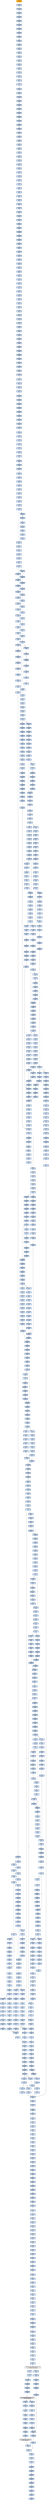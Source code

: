strict digraph G {
	graph [bgcolor=transparent,
		name=G
	];
	node [color=lightsteelblue,
		fillcolor=lightsteelblue,
		shape=rectangle,
		style=filled
	];
	"0x0047d1ab"	[color=lightgrey,
		fillcolor=orange,
		label="0x0047d1ab
pusha"];
	"0x0047d1ac"	[label="0x0047d1ac
call"];
	"0x0047d1ab" -> "0x0047d1ac"	[color="#000000"];
	"0x0047d1b1"	[label="0x0047d1b1
popl"];
	"0x0047d1ac" -> "0x0047d1b1"	[color="#000000"];
	"0x0047d1b2"	[label="0x0047d1b2
addl"];
	"0x0047d1b1" -> "0x0047d1b2"	[color="#000000"];
	"0x0047d1b7"	[label="0x0047d1b7
movl"];
	"0x0047d1b2" -> "0x0047d1b7"	[color="#000000"];
	"0x0047d1b9"	[label="0x0047d1b9
addl"];
	"0x0047d1b7" -> "0x0047d1b9"	[color="#000000"];
	"0x0047d1bb"	[label="0x0047d1bb
subl"];
	"0x0047d1b9" -> "0x0047d1bb"	[color="#000000"];
	"0x0047d1bd"	[label="0x0047d1bd
movl"];
	"0x0047d1bb" -> "0x0047d1bd"	[color="#000000"];
	"0x0047d1bf"	[label="0x0047d1bf
lodsw"];
	"0x0047d1bd" -> "0x0047d1bf"	[color="#000000"];
	"0x0047d1c1"	[label="0x0047d1c1
shll"];
	"0x0047d1bf" -> "0x0047d1c1"	[color="#000000"];
	"0x0047d1c4"	[label="0x0047d1c4
movl"];
	"0x0047d1c1" -> "0x0047d1c4"	[color="#000000"];
	"0x0047d1c6"	[label="0x0047d1c6
pushl"];
	"0x0047d1c4" -> "0x0047d1c6"	[color="#000000"];
	"0x0047d1c7"	[label="0x0047d1c7
lodsl"];
	"0x0047d1c6" -> "0x0047d1c7"	[color="#000000"];
	"0x0047d1c8"	[label="0x0047d1c8
subl"];
	"0x0047d1c7" -> "0x0047d1c8"	[color="#000000"];
	"0x0047d1ca"	[label="0x0047d1ca
addl"];
	"0x0047d1c8" -> "0x0047d1ca"	[color="#000000"];
	"0x0047d1cc"	[label="0x0047d1cc
movl"];
	"0x0047d1ca" -> "0x0047d1cc"	[color="#000000"];
	"0x0047d1ce"	[label="0x0047d1ce
pushl"];
	"0x0047d1cc" -> "0x0047d1ce"	[color="#000000"];
	"0x0047d1cf"	[label="0x0047d1cf
pushl"];
	"0x0047d1ce" -> "0x0047d1cf"	[color="#000000"];
	"0x0047d1d0"	[label="0x0047d1d0
decl"];
	"0x0047d1cf" -> "0x0047d1d0"	[color="#000000"];
	"0x0047d1d1"	[label="0x0047d1d1
movb"];
	"0x0047d1d0" -> "0x0047d1d1"	[color="#000000"];
	"0x0047d1d5"	[label="0x0047d1d5
movb"];
	"0x0047d1d1" -> "0x0047d1d5"	[color="#000000"];
	"0x0047d1d8"	[label="0x0047d1d8
jne"];
	"0x0047d1d5" -> "0x0047d1d8"	[color="#000000"];
	"0x0047d1da"	[label="0x0047d1da
subl"];
	"0x0047d1d8" -> "0x0047d1da"	[color="#000000",
		label=F];
	"0x0047d1dc"	[label="0x0047d1dc
lodsb"];
	"0x0047d1da" -> "0x0047d1dc"	[color="#000000"];
	"0x0047d1dd"	[label="0x0047d1dd
movl"];
	"0x0047d1dc" -> "0x0047d1dd"	[color="#000000"];
	"0x0047d1df"	[label="0x0047d1df
andb"];
	"0x0047d1dd" -> "0x0047d1df"	[color="#000000"];
	"0x0047d1e2"	[label="0x0047d1e2
andb"];
	"0x0047d1df" -> "0x0047d1e2"	[color="#000000"];
	"0x0047d1e4"	[label="0x0047d1e4
shll"];
	"0x0047d1e2" -> "0x0047d1e4"	[color="#000000"];
	"0x0047d1e7"	[label="0x0047d1e7
movb"];
	"0x0047d1e4" -> "0x0047d1e7"	[color="#000000"];
	"0x0047d1e9"	[label="0x0047d1e9
lodsb"];
	"0x0047d1e7" -> "0x0047d1e9"	[color="#000000"];
	"0x0047d1ea"	[label="0x0047d1ea
orl"];
	"0x0047d1e9" -> "0x0047d1ea"	[color="#000000"];
	"0x0047d1ec"	[label="0x0047d1ec
pushl"];
	"0x0047d1ea" -> "0x0047d1ec"	[color="#000000"];
	"0x0047d1ed"	[label="0x0047d1ed
addb"];
	"0x0047d1ec" -> "0x0047d1ed"	[color="#000000"];
	"0x0047d1ef"	[label="0x0047d1ef
movl"];
	"0x0047d1ed" -> "0x0047d1ef"	[color="#000000"];
	"0x0047d1f4"	[label="0x0047d1f4
shll"];
	"0x0047d1ef" -> "0x0047d1f4"	[color="#000000"];
	"0x0047d1f6"	[label="0x0047d1f6
popl"];
	"0x0047d1f4" -> "0x0047d1f6"	[color="#000000"];
	"0x0047d1f7"	[label="0x0047d1f7
popl"];
	"0x0047d1f6" -> "0x0047d1f7"	[color="#000000"];
	"0x0047d1f8"	[label="0x0047d1f8
movl"];
	"0x0047d1f7" -> "0x0047d1f8"	[color="#000000"];
	"0x0047d1fa"	[label="0x0047d1fa
leal"];
	"0x0047d1f8" -> "0x0047d1fa"	[color="#000000"];
	"0x0047d201"	[label="0x0047d201
pushl"];
	"0x0047d1fa" -> "0x0047d201"	[color="#000000"];
	"0x0047d202"	[label="0x0047d202
subl"];
	"0x0047d201" -> "0x0047d202"	[color="#000000"];
	"0x0047d204"	[label="0x0047d204
pushl"];
	"0x0047d202" -> "0x0047d204"	[color="#000000"];
	"0x0047d205"	[label="0x0047d205
pushl"];
	"0x0047d204" -> "0x0047d205"	[color="#000000"];
	"0x0047d206"	[label="0x0047d206
movl"];
	"0x0047d205" -> "0x0047d206"	[color="#000000"];
	"0x0047d208"	[label="0x0047d208
pushl"];
	"0x0047d206" -> "0x0047d208"	[color="#000000"];
	"0x0047d209"	[label="0x0047d209
movw"];
	"0x0047d208" -> "0x0047d209"	[color="#000000"];
	"0x0047d20c"	[label="0x0047d20c
shll"];
	"0x0047d209" -> "0x0047d20c"	[color="#000000"];
	"0x0047d20f"	[label="0x0047d20f
pushl"];
	"0x0047d20c" -> "0x0047d20f"	[color="#000000"];
	"0x0047d210"	[label="0x0047d210
pushl"];
	"0x0047d20f" -> "0x0047d210"	[color="#000000"];
	"0x0047d211"	[label="0x0047d211
addl"];
	"0x0047d210" -> "0x0047d211"	[color="#000000"];
	"0x0047d214"	[label="0x0047d214
pushl"];
	"0x0047d211" -> "0x0047d214"	[color="#000000"];
	"0x0047d215"	[label="0x0047d215
pushl"];
	"0x0047d214" -> "0x0047d215"	[color="#000000"];
	"0x0047d216"	[label="0x0047d216
addl"];
	"0x0047d215" -> "0x0047d216"	[color="#000000"];
	"0x0047d219"	[label="0x0047d219
pushl"];
	"0x0047d216" -> "0x0047d219"	[color="#000000"];
	"0x0047d21a"	[label="0x0047d21a
pushl"];
	"0x0047d219" -> "0x0047d21a"	[color="#000000"];
	"0x0047d21b"	[label="0x0047d21b
call"];
	"0x0047d21a" -> "0x0047d21b"	[color="#000000"];
	"0x0047d27e"	[label="0x0047d27e
pushl"];
	"0x0047d21b" -> "0x0047d27e"	[color="#000000"];
	"0x0047d27f"	[label="0x0047d27f
pushl"];
	"0x0047d27e" -> "0x0047d27f"	[color="#000000"];
	"0x0047d280"	[label="0x0047d280
pushl"];
	"0x0047d27f" -> "0x0047d280"	[color="#000000"];
	"0x0047d281"	[label="0x0047d281
pushl"];
	"0x0047d280" -> "0x0047d281"	[color="#000000"];
	"0x0047d282"	[label="0x0047d282
subl"];
	"0x0047d281" -> "0x0047d282"	[color="#000000"];
	"0x0047d285"	[label="0x0047d285
movl"];
	"0x0047d282" -> "0x0047d285"	[color="#000000"];
	"0x0047d28c"	[label="0x0047d28c
movl"];
	"0x0047d285" -> "0x0047d28c"	[color="#000000"];
	"0x0047d294"	[label="0x0047d294
movb"];
	"0x0047d28c" -> "0x0047d294"	[color="#000000"];
	"0x0047d299"	[label="0x0047d299
movl"];
	"0x0047d294" -> "0x0047d299"	[color="#000000"];
	"0x0047d2a0"	[label="0x0047d2a0
leal"];
	"0x0047d299" -> "0x0047d2a0"	[color="#000000"];
	"0x0047d2a3"	[label="0x0047d2a3
movl"];
	"0x0047d2a0" -> "0x0047d2a3"	[color="#000000"];
	"0x0047d2a7"	[label="0x0047d2a7
movl"];
	"0x0047d2a3" -> "0x0047d2a7"	[color="#000000"];
	"0x0047d2ac"	[label="0x0047d2ac
movzbl"];
	"0x0047d2a7" -> "0x0047d2ac"	[color="#000000"];
	"0x0047d2b0"	[label="0x0047d2b0
movl"];
	"0x0047d2ac" -> "0x0047d2b0"	[color="#000000"];
	"0x0047d2b2"	[label="0x0047d2b2
shll"];
	"0x0047d2b0" -> "0x0047d2b2"	[color="#000000"];
	"0x0047d2b4"	[label="0x0047d2b4
movl"];
	"0x0047d2b2" -> "0x0047d2b4"	[color="#000000"];
	"0x0047d2b6"	[label="0x0047d2b6
decl"];
	"0x0047d2b4" -> "0x0047d2b6"	[color="#000000"];
	"0x0047d2b7"	[label="0x0047d2b7
movl"];
	"0x0047d2b6" -> "0x0047d2b7"	[color="#000000"];
	"0x0047d2bb"	[label="0x0047d2bb
movzbl"];
	"0x0047d2b7" -> "0x0047d2bb"	[color="#000000"];
	"0x0047d2bf"	[label="0x0047d2bf
shll"];
	"0x0047d2bb" -> "0x0047d2bf"	[color="#000000"];
	"0x0047d2c1"	[label="0x0047d2c1
decl"];
	"0x0047d2bf" -> "0x0047d2c1"	[color="#000000"];
	"0x0047d2c2"	[label="0x0047d2c2
movl"];
	"0x0047d2c1" -> "0x0047d2c2"	[color="#000000"];
	"0x0047d2c6"	[label="0x0047d2c6
movl"];
	"0x0047d2c2" -> "0x0047d2c6"	[color="#000000"];
	"0x0047d2cd"	[label="0x0047d2cd
movzbl"];
	"0x0047d2c6" -> "0x0047d2cd"	[color="#000000"];
	"0x0047d2d0"	[label="0x0047d2d0
movl"];
	"0x0047d2cd" -> "0x0047d2d0"	[color="#000000"];
	"0x0047d2d7"	[label="0x0047d2d7
movl"];
	"0x0047d2d0" -> "0x0047d2d7"	[color="#000000"];
	"0x0047d2df"	[label="0x0047d2df
movl"];
	"0x0047d2d7" -> "0x0047d2df"	[color="#000000"];
	"0x0047d2e5"	[label="0x0047d2e5
movl"];
	"0x0047d2df" -> "0x0047d2e5"	[color="#000000"];
	"0x0047d2ea"	[label="0x0047d2ea
movl"];
	"0x0047d2e5" -> "0x0047d2ea"	[color="#000000"];
	"0x0047d2ee"	[label="0x0047d2ee
movl"];
	"0x0047d2ea" -> "0x0047d2ee"	[color="#000000"];
	"0x0047d2f6"	[label="0x0047d2f6
movl"];
	"0x0047d2ee" -> "0x0047d2f6"	[color="#000000"];
	"0x0047d2fe"	[label="0x0047d2fe
movl"];
	"0x0047d2f6" -> "0x0047d2fe"	[color="#000000"];
	"0x0047d306"	[label="0x0047d306
movl"];
	"0x0047d2fe" -> "0x0047d306"	[color="#000000"];
	"0x0047d30e"	[label="0x0047d30e
movzbl"];
	"0x0047d306" -> "0x0047d30e"	[color="#000000"];
	"0x0047d312"	[label="0x0047d312
addl"];
	"0x0047d30e" -> "0x0047d312"	[color="#000000"];
	"0x0047d314"	[label="0x0047d314
shll"];
	"0x0047d312" -> "0x0047d314"	[color="#000000"];
	"0x0047d316"	[label="0x0047d316
leal"];
	"0x0047d314" -> "0x0047d316"	[color="#000000"];
	"0x0047d31c"	[label="0x0047d31c
cmpl"];
	"0x0047d316" -> "0x0047d31c"	[color="#000000"];
	"0x0047d320"	[label="0x0047d320
jae"];
	"0x0047d31c" -> "0x0047d320"	[color="#000000"];
	"0x0047d322"	[label="0x0047d322
movl"];
	"0x0047d320" -> "0x0047d322"	[color="#000000",
		label=F];
	"0x0047d326"	[label="0x0047d326
movw"];
	"0x0047d322" -> "0x0047d326"	[color="#000000"];
	"0x0047d32b"	[label="0x0047d32b
addl"];
	"0x0047d326" -> "0x0047d32b"	[color="#000000"];
	"0x0047d32e"	[label="0x0047d32e
loop"];
	"0x0047d32b" -> "0x0047d32e"	[color="#000000"];
	"0x0047d330"	[label="0x0047d330
movl"];
	"0x0047d32e" -> "0x0047d330"	[color="#000000",
		label=F];
	"0x0047d337"	[label="0x0047d337
xorl"];
	"0x0047d330" -> "0x0047d337"	[color="#000000"];
	"0x0047d339"	[label="0x0047d339
movl"];
	"0x0047d337" -> "0x0047d339"	[color="#000000"];
	"0x0047d341"	[label="0x0047d341
movl"];
	"0x0047d339" -> "0x0047d341"	[color="#000000"];
	"0x0047d343"	[label="0x0047d343
addl"];
	"0x0047d341" -> "0x0047d343"	[color="#000000"];
	"0x0047d34a"	[label="0x0047d34a
movl"];
	"0x0047d343" -> "0x0047d34a"	[color="#000000"];
	"0x0047d34e"	[label="0x0047d34e
xorl"];
	"0x0047d34a" -> "0x0047d34e"	[color="#000000"];
	"0x0047d350"	[label="0x0047d350
cmpl"];
	"0x0047d34e" -> "0x0047d350"	[color="#000000"];
	"0x0047d354"	[label="0x0047d354
je"];
	"0x0047d350" -> "0x0047d354"	[color="#000000"];
	"0x0047d35a"	[label="0x0047d35a
movzbl"];
	"0x0047d354" -> "0x0047d35a"	[color="#000000",
		label=F];
	"0x0047d35d"	[label="0x0047d35d
shll"];
	"0x0047d35a" -> "0x0047d35d"	[color="#000000"];
	"0x0047d360"	[label="0x0047d360
incl"];
	"0x0047d35d" -> "0x0047d360"	[color="#000000"];
	"0x0047d361"	[label="0x0047d361
incl"];
	"0x0047d360" -> "0x0047d361"	[color="#000000"];
	"0x0047d362"	[label="0x0047d362
orl"];
	"0x0047d361" -> "0x0047d362"	[color="#000000"];
	"0x0047d364"	[label="0x0047d364
cmpl"];
	"0x0047d362" -> "0x0047d364"	[color="#000000"];
	"0x0047d367"	[label="0x0047d367
jle"];
	"0x0047d364" -> "0x0047d367"	[color="#000000"];
	"0x0047d369"	[label="0x0047d369
movl"];
	"0x0047d367" -> "0x0047d369"	[color="#000000",
		label=F];
	"0x0047d370"	[label="0x0047d370
cmpl"];
	"0x0047d369" -> "0x0047d370"	[color="#000000"];
	"0x0047d374"	[label="0x0047d374
jae"];
	"0x0047d370" -> "0x0047d374"	[color="#000000"];
	"0x0047d37a"	[label="0x0047d37a
movl"];
	"0x0047d374" -> "0x0047d37a"	[color="#000000",
		label=F];
	"0x0047d37e"	[label="0x0047d37e
andl"];
	"0x0047d37a" -> "0x0047d37e"	[color="#000000"];
	"0x0047d382"	[label="0x0047d382
movl"];
	"0x0047d37e" -> "0x0047d382"	[color="#000000"];
	"0x0047d386"	[label="0x0047d386
movl"];
	"0x0047d382" -> "0x0047d386"	[color="#000000"];
	"0x0047d38a"	[label="0x0047d38a
shll"];
	"0x0047d386" -> "0x0047d38a"	[color="#000000"];
	"0x0047d38d"	[label="0x0047d38d
movl"];
	"0x0047d38a" -> "0x0047d38d"	[color="#000000"];
	"0x0047d391"	[label="0x0047d391
addl"];
	"0x0047d38d" -> "0x0047d391"	[color="#000000"];
	"0x0047d393"	[label="0x0047d393
cmpl"];
	"0x0047d391" -> "0x0047d393"	[color="#000000"];
	"0x0047d39b"	[label="0x0047d39b
leal"];
	"0x0047d393" -> "0x0047d39b"	[color="#000000"];
	"0x0047d39e"	[label="0x0047d39e
ja"];
	"0x0047d39b" -> "0x0047d39e"	[color="#000000"];
	"0x0047d3b8"	[label="0x0047d3b8
movl"];
	"0x0047d39e" -> "0x0047d3b8"	[color="#000000",
		label=T];
	"0x0047d3a0"	[label="0x0047d3a0
cmpl"];
	"0x0047d39e" -> "0x0047d3a0"	[color="#000000",
		label=F];
	"0x0047d3bc"	[label="0x0047d3bc
movw"];
	"0x0047d3b8" -> "0x0047d3bc"	[color="#000000"];
	"0x0047d3c0"	[label="0x0047d3c0
shrl"];
	"0x0047d3bc" -> "0x0047d3c0"	[color="#000000"];
	"0x0047d3c3"	[label="0x0047d3c3
movzwl"];
	"0x0047d3c0" -> "0x0047d3c3"	[color="#000000"];
	"0x0047d3c6"	[label="0x0047d3c6
imull"];
	"0x0047d3c3" -> "0x0047d3c6"	[color="#000000"];
	"0x0047d3c9"	[label="0x0047d3c9
cmpl"];
	"0x0047d3c6" -> "0x0047d3c9"	[color="#000000"];
	"0x0047d3cb"	[label="0x0047d3cb
jae"];
	"0x0047d3c9" -> "0x0047d3cb"	[color="#000000"];
	"0x0047d3d1"	[label="0x0047d3d1
movl"];
	"0x0047d3cb" -> "0x0047d3d1"	[color="#000000",
		label=F];
	"0x0047d5ae"	[label="0x0047d5ae
movl"];
	"0x0047d3cb" -> "0x0047d5ae"	[color="#000000",
		label=T];
	"0x0047d3d5"	[label="0x0047d3d5
movl"];
	"0x0047d3d1" -> "0x0047d3d5"	[color="#000000"];
	"0x0047d3da"	[label="0x0047d3da
subl"];
	"0x0047d3d5" -> "0x0047d3da"	[color="#000000"];
	"0x0047d3dc"	[label="0x0047d3dc
movb"];
	"0x0047d3da" -> "0x0047d3dc"	[color="#000000"];
	"0x0047d3e0"	[label="0x0047d3e0
sarl"];
	"0x0047d3dc" -> "0x0047d3e0"	[color="#000000"];
	"0x0047d3e3"	[label="0x0047d3e3
movl"];
	"0x0047d3e0" -> "0x0047d3e3"	[color="#000000"];
	"0x0047d3e8"	[label="0x0047d3e8
leal"];
	"0x0047d3e3" -> "0x0047d3e8"	[color="#000000"];
	"0x0047d3eb"	[label="0x0047d3eb
movzbl"];
	"0x0047d3e8" -> "0x0047d3eb"	[color="#000000"];
	"0x0047d3f0"	[label="0x0047d3f0
movw"];
	"0x0047d3eb" -> "0x0047d3f0"	[color="#000000"];
	"0x0047d3f4"	[label="0x0047d3f4
movl"];
	"0x0047d3f0" -> "0x0047d3f4"	[color="#000000"];
	"0x0047d3f8"	[label="0x0047d3f8
andl"];
	"0x0047d3f4" -> "0x0047d3f8"	[color="#000000"];
	"0x0047d3fc"	[label="0x0047d3fc
movl"];
	"0x0047d3f8" -> "0x0047d3fc"	[color="#000000"];
	"0x0047d400"	[label="0x0047d400
shll"];
	"0x0047d3fc" -> "0x0047d400"	[color="#000000"];
	"0x0047d402"	[label="0x0047d402
movl"];
	"0x0047d400" -> "0x0047d402"	[color="#000000"];
	"0x0047d407"	[label="0x0047d407
subl"];
	"0x0047d402" -> "0x0047d407"	[color="#000000"];
	"0x0047d40b"	[label="0x0047d40b
sarl"];
	"0x0047d407" -> "0x0047d40b"	[color="#000000"];
	"0x0047d40d"	[label="0x0047d40d
addl"];
	"0x0047d40b" -> "0x0047d40d"	[color="#000000"];
	"0x0047d40f"	[label="0x0047d40f
imull"];
	"0x0047d40d" -> "0x0047d40f"	[color="#000000"];
	"0x0047d415"	[label="0x0047d415
cmpl"];
	"0x0047d40f" -> "0x0047d415"	[color="#000000"];
	"0x0047d41a"	[label="0x0047d41a
leal"];
	"0x0047d415" -> "0x0047d41a"	[color="#000000"];
	"0x0047d421"	[label="0x0047d421
movl"];
	"0x0047d41a" -> "0x0047d421"	[color="#000000"];
	"0x0047d425"	[label="0x0047d425
jle"];
	"0x0047d421" -> "0x0047d425"	[color="#000000"];
	"0x0047d4f5"	[label="0x0047d4f5
leal"];
	"0x0047d425" -> "0x0047d4f5"	[color="#000000",
		label=T];
	"0x0047d42b"	[label="0x0047d42b
movl"];
	"0x0047d425" -> "0x0047d42b"	[color="#000000",
		label=F];
	"0x0047d4f8"	[label="0x0047d4f8
movl"];
	"0x0047d4f5" -> "0x0047d4f8"	[color="#000000"];
	"0x0047d4fc"	[label="0x0047d4fc
addl"];
	"0x0047d4f8" -> "0x0047d4fc"	[color="#000000"];
	"0x0047d4fe"	[label="0x0047d4fe
cmpl"];
	"0x0047d4fc" -> "0x0047d4fe"	[color="#000000"];
	"0x0047d506"	[label="0x0047d506
ja"];
	"0x0047d4fe" -> "0x0047d506"	[color="#000000"];
	"0x0047d520"	[label="0x0047d520
movl"];
	"0x0047d506" -> "0x0047d520"	[color="#000000",
		label=T];
	"0x0047d508"	[label="0x0047d508
cmpl"];
	"0x0047d506" -> "0x0047d508"	[color="#000000",
		label=F];
	"0x0047d524"	[label="0x0047d524
movw"];
	"0x0047d520" -> "0x0047d524"	[color="#000000"];
	"0x0047d528"	[label="0x0047d528
shrl"];
	"0x0047d524" -> "0x0047d528"	[color="#000000"];
	"0x0047d52b"	[label="0x0047d52b
movzwl"];
	"0x0047d528" -> "0x0047d52b"	[color="#000000"];
	"0x0047d52e"	[label="0x0047d52e
imull"];
	"0x0047d52b" -> "0x0047d52e"	[color="#000000"];
	"0x0047d531"	[label="0x0047d531
cmpl"];
	"0x0047d52e" -> "0x0047d531"	[color="#000000"];
	"0x0047d533"	[label="0x0047d533
jae"];
	"0x0047d531" -> "0x0047d533"	[color="#000000"];
	"0x0047d535"	[label="0x0047d535
movl"];
	"0x0047d533" -> "0x0047d535"	[color="#000000",
		label=F];
	"0x0047d54e"	[label="0x0047d54e
subl"];
	"0x0047d533" -> "0x0047d54e"	[color="#000000",
		label=T];
	"0x0047d539"	[label="0x0047d539
movl"];
	"0x0047d535" -> "0x0047d539"	[color="#000000"];
	"0x0047d53e"	[label="0x0047d53e
subl"];
	"0x0047d539" -> "0x0047d53e"	[color="#000000"];
	"0x0047d540"	[label="0x0047d540
movl"];
	"0x0047d53e" -> "0x0047d540"	[color="#000000"];
	"0x0047d542"	[label="0x0047d542
sarl"];
	"0x0047d540" -> "0x0047d542"	[color="#000000"];
	"0x0047d545"	[label="0x0047d545
leal"];
	"0x0047d542" -> "0x0047d545"	[color="#000000"];
	"0x0047d548"	[label="0x0047d548
movw"];
	"0x0047d545" -> "0x0047d548"	[color="#000000"];
	"0x0047d54c"	[label="0x0047d54c
jmp"];
	"0x0047d548" -> "0x0047d54c"	[color="#000000"];
	"0x0047d4ed"	[label="0x0047d4ed
cmpl"];
	"0x0047d54c" -> "0x0047d4ed"	[color="#000000"];
	"0x0047d4f3"	[label="0x0047d4f3
jg"];
	"0x0047d4ed" -> "0x0047d4f3"	[color="#000000"];
	"0x0047d566"	[label="0x0047d566
movl"];
	"0x0047d4f3" -> "0x0047d566"	[color="#000000",
		label=T];
	"0x0047d552"	[label="0x0047d552
subl"];
	"0x0047d54e" -> "0x0047d552"	[color="#000000"];
	"0x0047d554"	[label="0x0047d554
movl"];
	"0x0047d552" -> "0x0047d554"	[color="#000000"];
	"0x0047d556"	[label="0x0047d556
leal"];
	"0x0047d554" -> "0x0047d556"	[color="#000000"];
	"0x0047d559"	[label="0x0047d559
shrw"];
	"0x0047d556" -> "0x0047d559"	[color="#000000"];
	"0x0047d55d"	[label="0x0047d55d
subw"];
	"0x0047d559" -> "0x0047d55d"	[color="#000000"];
	"0x0047d560"	[label="0x0047d560
movw"];
	"0x0047d55d" -> "0x0047d560"	[color="#000000"];
	"0x0047d564"	[label="0x0047d564
jmp"];
	"0x0047d560" -> "0x0047d564"	[color="#000000"];
	"0x0047d564" -> "0x0047d4ed"	[color="#000000"];
	"0x0047d56a"	[label="0x0047d56a
movl"];
	"0x0047d566" -> "0x0047d56a"	[color="#000000"];
	"0x0047d56c"	[label="0x0047d56c
movl"];
	"0x0047d56a" -> "0x0047d56c"	[color="#000000"];
	"0x0047d573"	[label="0x0047d573
movb"];
	"0x0047d56c" -> "0x0047d573"	[color="#000000"];
	"0x0047d577"	[label="0x0047d577
movb"];
	"0x0047d573" -> "0x0047d577"	[color="#000000"];
	"0x0047d57a"	[label="0x0047d57a
incl"];
	"0x0047d577" -> "0x0047d57a"	[color="#000000"];
	"0x0047d57b"	[label="0x0047d57b
cmpl"];
	"0x0047d57a" -> "0x0047d57b"	[color="#000000"];
	"0x0047d580"	[label="0x0047d580
movl"];
	"0x0047d57b" -> "0x0047d580"	[color="#000000"];
	"0x0047d584"	[label="0x0047d584
jg"];
	"0x0047d580" -> "0x0047d584"	[color="#000000"];
	"0x0047d586"	[label="0x0047d586
movl"];
	"0x0047d584" -> "0x0047d586"	[color="#000000",
		label=F];
	"0x0047d593"	[label="0x0047d593
cmpl"];
	"0x0047d584" -> "0x0047d593"	[color="#000000",
		label=T];
	"0x0047d58e"	[label="0x0047d58e
jmp"];
	"0x0047d586" -> "0x0047d58e"	[color="#000000"];
	"0x0047dcaf"	[label="0x0047dcaf
movl"];
	"0x0047d58e" -> "0x0047dcaf"	[color="#000000"];
	"0x0047dcb6"	[label="0x0047dcb6
cmpl"];
	"0x0047dcaf" -> "0x0047dcb6"	[color="#000000"];
	"0x0047dcba"	[label="0x0047dcba
jb"];
	"0x0047dcb6" -> "0x0047dcba"	[color="#000000"];
	"0x0047dcc0"	[label="0x0047dcc0
cmpl"];
	"0x0047dcba" -> "0x0047dcc0"	[color="#000000",
		label=F];
	"0x0047d3a4"	[label="0x0047d3a4
je"];
	"0x0047d3a0" -> "0x0047d3a4"	[color="#000000"];
	"0x0047d3aa"	[label="0x0047d3aa
shll"];
	"0x0047d3a4" -> "0x0047d3aa"	[color="#000000",
		label=F];
	"0x0047d3af"	[label="0x0047d3af
movzbl"];
	"0x0047d3aa" -> "0x0047d3af"	[color="#000000"];
	"0x0047d3b2"	[label="0x0047d3b2
shll"];
	"0x0047d3af" -> "0x0047d3b2"	[color="#000000"];
	"0x0047d3b5"	[label="0x0047d3b5
incl"];
	"0x0047d3b2" -> "0x0047d3b5"	[color="#000000"];
	"0x0047d3b6"	[label="0x0047d3b6
orl"];
	"0x0047d3b5" -> "0x0047d3b6"	[color="#000000"];
	"0x0047d3b6" -> "0x0047d3b8"	[color="#000000"];
	"0x0047d50c"	[label="0x0047d50c
je"];
	"0x0047d508" -> "0x0047d50c"	[color="#000000"];
	"0x0047d512"	[label="0x0047d512
shll"];
	"0x0047d50c" -> "0x0047d512"	[color="#000000",
		label=F];
	"0x0047d517"	[label="0x0047d517
movzbl"];
	"0x0047d512" -> "0x0047d517"	[color="#000000"];
	"0x0047d51a"	[label="0x0047d51a
shll"];
	"0x0047d517" -> "0x0047d51a"	[color="#000000"];
	"0x0047d51d"	[label="0x0047d51d
incl"];
	"0x0047d51a" -> "0x0047d51d"	[color="#000000"];
	"0x0047d51e"	[label="0x0047d51e
orl"];
	"0x0047d51d" -> "0x0047d51e"	[color="#000000"];
	"0x0047d51e" -> "0x0047d520"	[color="#000000"];
	"0x0047d5b2"	[label="0x0047d5b2
subl"];
	"0x0047d5ae" -> "0x0047d5b2"	[color="#000000"];
	"0x0047d5b4"	[label="0x0047d5b4
movl"];
	"0x0047d5b2" -> "0x0047d5b4"	[color="#000000"];
	"0x0047d5b8"	[label="0x0047d5b8
subl"];
	"0x0047d5b4" -> "0x0047d5b8"	[color="#000000"];
	"0x0047d5ba"	[label="0x0047d5ba
movl"];
	"0x0047d5b8" -> "0x0047d5ba"	[color="#000000"];
	"0x0047d5bc"	[label="0x0047d5bc
shrw"];
	"0x0047d5ba" -> "0x0047d5bc"	[color="#000000"];
	"0x0047d5c0"	[label="0x0047d5c0
subw"];
	"0x0047d5bc" -> "0x0047d5c0"	[color="#000000"];
	"0x0047d5c3"	[label="0x0047d5c3
cmpl"];
	"0x0047d5c0" -> "0x0047d5c3"	[color="#000000"];
	"0x0047d5c9"	[label="0x0047d5c9
movw"];
	"0x0047d5c3" -> "0x0047d5c9"	[color="#000000"];
	"0x0047d5cd"	[label="0x0047d5cd
movl"];
	"0x0047d5c9" -> "0x0047d5cd"	[color="#000000"];
	"0x0047d5d1"	[label="0x0047d5d1
leal"];
	"0x0047d5cd" -> "0x0047d5d1"	[color="#000000"];
	"0x0047d5d5"	[label="0x0047d5d5
movl"];
	"0x0047d5d1" -> "0x0047d5d5"	[color="#000000"];
	"0x0047d5d9"	[label="0x0047d5d9
ja"];
	"0x0047d5d5" -> "0x0047d5d9"	[color="#000000"];
	"0x0047d5f1"	[label="0x0047d5f1
movl"];
	"0x0047d5d9" -> "0x0047d5f1"	[color="#000000",
		label=T];
	"0x0047d5db"	[label="0x0047d5db
cmpl"];
	"0x0047d5d9" -> "0x0047d5db"	[color="#000000",
		label=F];
	"0x0047d5f5"	[label="0x0047d5f5
movl"];
	"0x0047d5f1" -> "0x0047d5f5"	[color="#000000"];
	"0x0047d5f7"	[label="0x0047d5f7
shrl"];
	"0x0047d5f5" -> "0x0047d5f7"	[color="#000000"];
	"0x0047d5fa"	[label="0x0047d5fa
movw"];
	"0x0047d5f7" -> "0x0047d5fa"	[color="#000000"];
	"0x0047d601"	[label="0x0047d601
movzwl"];
	"0x0047d5fa" -> "0x0047d601"	[color="#000000"];
	"0x0047d604"	[label="0x0047d604
imull"];
	"0x0047d601" -> "0x0047d604"	[color="#000000"];
	"0x0047d607"	[label="0x0047d607
cmpl"];
	"0x0047d604" -> "0x0047d607"	[color="#000000"];
	"0x0047d609"	[label="0x0047d609
jae"];
	"0x0047d607" -> "0x0047d609"	[color="#000000"];
	"0x0047d60b"	[label="0x0047d60b
movl"];
	"0x0047d609" -> "0x0047d60b"	[color="#000000",
		label=F];
	"0x0047d65d"	[label="0x0047d65d
movl"];
	"0x0047d609" -> "0x0047d65d"	[color="#000000",
		label=T];
	"0x0047d60d"	[label="0x0047d60d
movl"];
	"0x0047d60b" -> "0x0047d60d"	[color="#000000"];
	"0x0047d612"	[label="0x0047d612
subl"];
	"0x0047d60d" -> "0x0047d612"	[color="#000000"];
	"0x0047d614"	[label="0x0047d614
movl"];
	"0x0047d612" -> "0x0047d614"	[color="#000000"];
	"0x0047d618"	[label="0x0047d618
sarl"];
	"0x0047d614" -> "0x0047d618"	[color="#000000"];
	"0x0047d61b"	[label="0x0047d61b
movl"];
	"0x0047d618" -> "0x0047d61b"	[color="#000000"];
	"0x0047d61f"	[label="0x0047d61f
leal"];
	"0x0047d61b" -> "0x0047d61f"	[color="#000000"];
	"0x0047d622"	[label="0x0047d622
movl"];
	"0x0047d61f" -> "0x0047d622"	[color="#000000"];
	"0x0047d626"	[label="0x0047d626
movl"];
	"0x0047d622" -> "0x0047d626"	[color="#000000"];
	"0x0047d62a"	[label="0x0047d62a
movl"];
	"0x0047d626" -> "0x0047d62a"	[color="#000000"];
	"0x0047d62e"	[label="0x0047d62e
movw"];
	"0x0047d62a" -> "0x0047d62e"	[color="#000000"];
	"0x0047d635"	[label="0x0047d635
movl"];
	"0x0047d62e" -> "0x0047d635"	[color="#000000"];
	"0x0047d639"	[label="0x0047d639
movl"];
	"0x0047d635" -> "0x0047d639"	[color="#000000"];
	"0x0047d63d"	[label="0x0047d63d
movl"];
	"0x0047d639" -> "0x0047d63d"	[color="#000000"];
	"0x0047d641"	[label="0x0047d641
xorl"];
	"0x0047d63d" -> "0x0047d641"	[color="#000000"];
	"0x0047d643"	[label="0x0047d643
cmpl"];
	"0x0047d641" -> "0x0047d643"	[color="#000000"];
	"0x0047d648"	[label="0x0047d648
setg"];
	"0x0047d643" -> "0x0047d648"	[color="#000000"];
	"0x0047d64b"	[label="0x0047d64b
addl"];
	"0x0047d648" -> "0x0047d64b"	[color="#000000"];
	"0x0047d651"	[label="0x0047d651
leal"];
	"0x0047d64b" -> "0x0047d651"	[color="#000000"];
	"0x0047d654"	[label="0x0047d654
movl"];
	"0x0047d651" -> "0x0047d654"	[color="#000000"];
	"0x0047d658"	[label="0x0047d658
jmp"];
	"0x0047d654" -> "0x0047d658"	[color="#000000"];
	"0x0047d8d1"	[label="0x0047d8d1
cmpl"];
	"0x0047d658" -> "0x0047d8d1"	[color="#000000"];
	"0x0047d8d7"	[label="0x0047d8d7
ja"];
	"0x0047d8d1" -> "0x0047d8d7"	[color="#000000"];
	"0x0047d8ef"	[label="0x0047d8ef
movw"];
	"0x0047d8d7" -> "0x0047d8ef"	[color="#000000",
		label=T];
	"0x0047d8d9"	[label="0x0047d8d9
cmpl"];
	"0x0047d8d7" -> "0x0047d8d9"	[color="#000000",
		label=F];
	"0x0047d8f2"	[label="0x0047d8f2
movl"];
	"0x0047d8ef" -> "0x0047d8f2"	[color="#000000"];
	"0x0047d8f4"	[label="0x0047d8f4
shrl"];
	"0x0047d8f2" -> "0x0047d8f4"	[color="#000000"];
	"0x0047d8f7"	[label="0x0047d8f7
movzwl"];
	"0x0047d8f4" -> "0x0047d8f7"	[color="#000000"];
	"0x0047d8fa"	[label="0x0047d8fa
imull"];
	"0x0047d8f7" -> "0x0047d8fa"	[color="#000000"];
	"0x0047d8fd"	[label="0x0047d8fd
cmpl"];
	"0x0047d8fa" -> "0x0047d8fd"	[color="#000000"];
	"0x0047d8ff"	[label="0x0047d8ff
jae"];
	"0x0047d8fd" -> "0x0047d8ff"	[color="#000000"];
	"0x0047d901"	[label="0x0047d901
movl"];
	"0x0047d8ff" -> "0x0047d901"	[color="#000000",
		label=F];
	"0x0047d930"	[label="0x0047d930
subl"];
	"0x0047d8ff" -> "0x0047d930"	[color="#000000",
		label=T];
	"0x0047d905"	[label="0x0047d905
movl"];
	"0x0047d901" -> "0x0047d905"	[color="#000000"];
	"0x0047d90a"	[label="0x0047d90a
subl"];
	"0x0047d905" -> "0x0047d90a"	[color="#000000"];
	"0x0047d90c"	[label="0x0047d90c
shll"];
	"0x0047d90a" -> "0x0047d90c"	[color="#000000"];
	"0x0047d911"	[label="0x0047d911
sarl"];
	"0x0047d90c" -> "0x0047d911"	[color="#000000"];
	"0x0047d914"	[label="0x0047d914
movl"];
	"0x0047d911" -> "0x0047d914"	[color="#000000"];
	"0x0047d91c"	[label="0x0047d91c
leal"];
	"0x0047d914" -> "0x0047d91c"	[color="#000000"];
	"0x0047d91f"	[label="0x0047d91f
movw"];
	"0x0047d91c" -> "0x0047d91f"	[color="#000000"];
	"0x0047d922"	[label="0x0047d922
movl"];
	"0x0047d91f" -> "0x0047d922"	[color="#000000"];
	"0x0047d926"	[label="0x0047d926
leal"];
	"0x0047d922" -> "0x0047d926"	[color="#000000"];
	"0x0047d92a"	[label="0x0047d92a
movl"];
	"0x0047d926" -> "0x0047d92a"	[color="#000000"];
	"0x0047d92e"	[label="0x0047d92e
jmp"];
	"0x0047d92a" -> "0x0047d92e"	[color="#000000"];
	"0x0047d9a2"	[label="0x0047d9a2
movl"];
	"0x0047d92e" -> "0x0047d9a2"	[color="#000000"];
	"0x0047d9aa"	[label="0x0047d9aa
jmp"];
	"0x0047d9a2" -> "0x0047d9aa"	[color="#000000"];
	"0x0047d9db"	[label="0x0047d9db
movl"];
	"0x0047d9aa" -> "0x0047d9db"	[color="#000000"];
	"0x0047d9df"	[label="0x0047d9df
movl"];
	"0x0047d9db" -> "0x0047d9df"	[color="#000000"];
	"0x0047d9e4"	[label="0x0047d9e4
movl"];
	"0x0047d9df" -> "0x0047d9e4"	[color="#000000"];
	"0x0047d9e8"	[label="0x0047d9e8
leal"];
	"0x0047d9e4" -> "0x0047d9e8"	[color="#000000"];
	"0x0047d9eb"	[label="0x0047d9eb
movl"];
	"0x0047d9e8" -> "0x0047d9eb"	[color="#000000"];
	"0x0047d9ef"	[label="0x0047d9ef
addl"];
	"0x0047d9eb" -> "0x0047d9ef"	[color="#000000"];
	"0x0047d9f1"	[label="0x0047d9f1
cmpl"];
	"0x0047d9ef" -> "0x0047d9f1"	[color="#000000"];
	"0x0047d9f9"	[label="0x0047d9f9
ja"];
	"0x0047d9f1" -> "0x0047d9f9"	[color="#000000"];
	"0x0047da13"	[label="0x0047da13
movl"];
	"0x0047d9f9" -> "0x0047da13"	[color="#000000",
		label=T];
	"0x0047d9fb"	[label="0x0047d9fb
cmpl"];
	"0x0047d9f9" -> "0x0047d9fb"	[color="#000000",
		label=F];
	"0x0047da17"	[label="0x0047da17
movw"];
	"0x0047da13" -> "0x0047da17"	[color="#000000"];
	"0x0047da1a"	[label="0x0047da1a
shrl"];
	"0x0047da17" -> "0x0047da1a"	[color="#000000"];
	"0x0047da1d"	[label="0x0047da1d
movzwl"];
	"0x0047da1a" -> "0x0047da1d"	[color="#000000"];
	"0x0047da20"	[label="0x0047da20
imull"];
	"0x0047da1d" -> "0x0047da20"	[color="#000000"];
	"0x0047da23"	[label="0x0047da23
cmpl"];
	"0x0047da20" -> "0x0047da23"	[color="#000000"];
	"0x0047da25"	[label="0x0047da25
jae"];
	"0x0047da23" -> "0x0047da25"	[color="#000000"];
	"0x0047da27"	[label="0x0047da27
movl"];
	"0x0047da25" -> "0x0047da27"	[color="#000000",
		label=F];
	"0x0047da3f"	[label="0x0047da3f
subl"];
	"0x0047da25" -> "0x0047da3f"	[color="#000000",
		label=T];
	"0x0047da2b"	[label="0x0047da2b
movl"];
	"0x0047da27" -> "0x0047da2b"	[color="#000000"];
	"0x0047da30"	[label="0x0047da30
subl"];
	"0x0047da2b" -> "0x0047da30"	[color="#000000"];
	"0x0047da32"	[label="0x0047da32
sarl"];
	"0x0047da30" -> "0x0047da32"	[color="#000000"];
	"0x0047da35"	[label="0x0047da35
leal"];
	"0x0047da32" -> "0x0047da35"	[color="#000000"];
	"0x0047da38"	[label="0x0047da38
movl"];
	"0x0047da35" -> "0x0047da38"	[color="#000000"];
	"0x0047da3a"	[label="0x0047da3a
movw"];
	"0x0047da38" -> "0x0047da3a"	[color="#000000"];
	"0x0047da3d"	[label="0x0047da3d
jmp"];
	"0x0047da3a" -> "0x0047da3d"	[color="#000000"];
	"0x0047da54"	[label="0x0047da54
movl"];
	"0x0047da3d" -> "0x0047da54"	[color="#000000"];
	"0x0047da58"	[label="0x0047da58
decl"];
	"0x0047da54" -> "0x0047da58"	[color="#000000"];
	"0x0047da59"	[label="0x0047da59
movl"];
	"0x0047da58" -> "0x0047da59"	[color="#000000"];
	"0x0047da5d"	[label="0x0047da5d
jne"];
	"0x0047da59" -> "0x0047da5d"	[color="#000000"];
	"0x0047da5f"	[label="0x0047da5f
movb"];
	"0x0047da5d" -> "0x0047da5f"	[color="#000000",
		label=F];
	"0x0047da63"	[label="0x0047da63
movl"];
	"0x0047da5f" -> "0x0047da63"	[color="#000000"];
	"0x0047da68"	[label="0x0047da68
shll"];
	"0x0047da63" -> "0x0047da68"	[color="#000000"];
	"0x0047da6a"	[label="0x0047da6a
subl"];
	"0x0047da68" -> "0x0047da6a"	[color="#000000"];
	"0x0047da6c"	[label="0x0047da6c
addl"];
	"0x0047da6a" -> "0x0047da6c"	[color="#000000"];
	"0x0047da70"	[label="0x0047da70
cmpl"];
	"0x0047da6c" -> "0x0047da70"	[color="#000000"];
	"0x0047da75"	[label="0x0047da75
movl"];
	"0x0047da70" -> "0x0047da75"	[color="#000000"];
	"0x0047da79"	[label="0x0047da79
jg"];
	"0x0047da75" -> "0x0047da79"	[color="#000000"];
	"0x0047da7f"	[label="0x0047da7f
addl"];
	"0x0047da79" -> "0x0047da7f"	[color="#000000",
		label=F];
	"0x0047dc66"	[label="0x0047dc66
movl"];
	"0x0047da79" -> "0x0047dc66"	[color="#000000",
		label=T];
	"0x0047da84"	[label="0x0047da84
cmpl"];
	"0x0047da7f" -> "0x0047da84"	[color="#000000"];
	"0x0047da87"	[label="0x0047da87
movl"];
	"0x0047da84" -> "0x0047da87"	[color="#000000"];
	"0x0047da89"	[label="0x0047da89
jle"];
	"0x0047da87" -> "0x0047da89"	[color="#000000"];
	"0x0047da90"	[label="0x0047da90
movl"];
	"0x0047da89" -> "0x0047da90"	[color="#000000",
		label=T];
	"0x0047da8b"	[label="0x0047da8b
movl"];
	"0x0047da89" -> "0x0047da8b"	[color="#000000",
		label=F];
	"0x0047da94"	[label="0x0047da94
shll"];
	"0x0047da90" -> "0x0047da94"	[color="#000000"];
	"0x0047da97"	[label="0x0047da97
movl"];
	"0x0047da94" -> "0x0047da97"	[color="#000000"];
	"0x0047da9f"	[label="0x0047da9f
leal"];
	"0x0047da97" -> "0x0047da9f"	[color="#000000"];
	"0x0047daa6"	[label="0x0047daa6
movl"];
	"0x0047da9f" -> "0x0047daa6"	[color="#000000"];
	"0x0047daaa"	[label="0x0047daaa
movl"];
	"0x0047daa6" -> "0x0047daaa"	[color="#000000"];
	"0x0047daaf"	[label="0x0047daaf
leal"];
	"0x0047daaa" -> "0x0047daaf"	[color="#000000"];
	"0x0047dab2"	[label="0x0047dab2
movl"];
	"0x0047daaf" -> "0x0047dab2"	[color="#000000"];
	"0x0047dab6"	[label="0x0047dab6
addl"];
	"0x0047dab2" -> "0x0047dab6"	[color="#000000"];
	"0x0047dab8"	[label="0x0047dab8
cmpl"];
	"0x0047dab6" -> "0x0047dab8"	[color="#000000"];
	"0x0047dac0"	[label="0x0047dac0
ja"];
	"0x0047dab8" -> "0x0047dac0"	[color="#000000"];
	"0x0047dac2"	[label="0x0047dac2
cmpl"];
	"0x0047dac0" -> "0x0047dac2"	[color="#000000",
		label=F];
	"0x0047dada"	[label="0x0047dada
movl"];
	"0x0047dac0" -> "0x0047dada"	[color="#000000",
		label=T];
	"0x0047dac6"	[label="0x0047dac6
je"];
	"0x0047dac2" -> "0x0047dac6"	[color="#000000"];
	"0x0047dacc"	[label="0x0047dacc
shll"];
	"0x0047dac6" -> "0x0047dacc"	[color="#000000",
		label=F];
	"0x0047dad1"	[label="0x0047dad1
movzbl"];
	"0x0047dacc" -> "0x0047dad1"	[color="#000000"];
	"0x0047dad4"	[label="0x0047dad4
shll"];
	"0x0047dad1" -> "0x0047dad4"	[color="#000000"];
	"0x0047dad7"	[label="0x0047dad7
incl"];
	"0x0047dad4" -> "0x0047dad7"	[color="#000000"];
	"0x0047dad8"	[label="0x0047dad8
orl"];
	"0x0047dad7" -> "0x0047dad8"	[color="#000000"];
	"0x0047dad8" -> "0x0047dada"	[color="#000000"];
	"0x0047dade"	[label="0x0047dade
movw"];
	"0x0047dada" -> "0x0047dade"	[color="#000000"];
	"0x0047dae1"	[label="0x0047dae1
shrl"];
	"0x0047dade" -> "0x0047dae1"	[color="#000000"];
	"0x0047dae4"	[label="0x0047dae4
movzwl"];
	"0x0047dae1" -> "0x0047dae4"	[color="#000000"];
	"0x0047dae7"	[label="0x0047dae7
imull"];
	"0x0047dae4" -> "0x0047dae7"	[color="#000000"];
	"0x0047daea"	[label="0x0047daea
cmpl"];
	"0x0047dae7" -> "0x0047daea"	[color="#000000"];
	"0x0047daec"	[label="0x0047daec
jae"];
	"0x0047daea" -> "0x0047daec"	[color="#000000"];
	"0x0047daee"	[label="0x0047daee
movl"];
	"0x0047daec" -> "0x0047daee"	[color="#000000",
		label=F];
	"0x0047db06"	[label="0x0047db06
subl"];
	"0x0047daec" -> "0x0047db06"	[color="#000000",
		label=T];
	"0x0047daf2"	[label="0x0047daf2
movl"];
	"0x0047daee" -> "0x0047daf2"	[color="#000000"];
	"0x0047daf7"	[label="0x0047daf7
subl"];
	"0x0047daf2" -> "0x0047daf7"	[color="#000000"];
	"0x0047daf9"	[label="0x0047daf9
sarl"];
	"0x0047daf7" -> "0x0047daf9"	[color="#000000"];
	"0x0047dafc"	[label="0x0047dafc
leal"];
	"0x0047daf9" -> "0x0047dafc"	[color="#000000"];
	"0x0047daff"	[label="0x0047daff
movw"];
	"0x0047dafc" -> "0x0047daff"	[color="#000000"];
	"0x0047db02"	[label="0x0047db02
movl"];
	"0x0047daff" -> "0x0047db02"	[color="#000000"];
	"0x0047db04"	[label="0x0047db04
jmp"];
	"0x0047db02" -> "0x0047db04"	[color="#000000"];
	"0x0047db1b"	[label="0x0047db1b
movl"];
	"0x0047db04" -> "0x0047db1b"	[color="#000000"];
	"0x0047db1f"	[label="0x0047db1f
decl"];
	"0x0047db1b" -> "0x0047db1f"	[color="#000000"];
	"0x0047db20"	[label="0x0047db20
movl"];
	"0x0047db1f" -> "0x0047db20"	[color="#000000"];
	"0x0047db24"	[label="0x0047db24
jne"];
	"0x0047db20" -> "0x0047db24"	[color="#000000"];
	"0x0047db26"	[label="0x0047db26
leal"];
	"0x0047db24" -> "0x0047db26"	[color="#000000",
		label=F];
	"0x0047db0a"	[label="0x0047db0a
subl"];
	"0x0047db06" -> "0x0047db0a"	[color="#000000"];
	"0x0047db0c"	[label="0x0047db0c
movl"];
	"0x0047db0a" -> "0x0047db0c"	[color="#000000"];
	"0x0047db0e"	[label="0x0047db0e
shrw"];
	"0x0047db0c" -> "0x0047db0e"	[color="#000000"];
	"0x0047db12"	[label="0x0047db12
subw"];
	"0x0047db0e" -> "0x0047db12"	[color="#000000"];
	"0x0047db15"	[label="0x0047db15
leal"];
	"0x0047db12" -> "0x0047db15"	[color="#000000"];
	"0x0047db18"	[label="0x0047db18
movw"];
	"0x0047db15" -> "0x0047db18"	[color="#000000"];
	"0x0047db18" -> "0x0047db1b"	[color="#000000"];
	"0x0047db29"	[label="0x0047db29
cmpl"];
	"0x0047db26" -> "0x0047db29"	[color="#000000"];
	"0x0047db2c"	[label="0x0047db2c
movl"];
	"0x0047db29" -> "0x0047db2c"	[color="#000000"];
	"0x0047db2f"	[label="0x0047db2f
jle"];
	"0x0047db2c" -> "0x0047db2f"	[color="#000000"];
	"0x0047db35"	[label="0x0047db35
movl"];
	"0x0047db2f" -> "0x0047db35"	[color="#000000",
		label=F];
	"0x0047dc5c"	[label="0x0047dc5c
movl"];
	"0x0047db2f" -> "0x0047dc5c"	[color="#000000",
		label=T];
	"0x0047db37"	[label="0x0047db37
movl"];
	"0x0047db35" -> "0x0047db37"	[color="#000000"];
	"0x0047db39"	[label="0x0047db39
sarl"];
	"0x0047db37" -> "0x0047db39"	[color="#000000"];
	"0x0047db3b"	[label="0x0047db3b
andl"];
	"0x0047db39" -> "0x0047db3b"	[color="#000000"];
	"0x0047db3e"	[label="0x0047db3e
leal"];
	"0x0047db3b" -> "0x0047db3e"	[color="#000000"];
	"0x0047db41"	[label="0x0047db41
orl"];
	"0x0047db3e" -> "0x0047db41"	[color="#000000"];
	"0x0047db44"	[label="0x0047db44
cmpl"];
	"0x0047db41" -> "0x0047db44"	[color="#000000"];
	"0x0047db47"	[label="0x0047db47
movl"];
	"0x0047db44" -> "0x0047db47"	[color="#000000"];
	"0x0047db4b"	[label="0x0047db4b
jg"];
	"0x0047db47" -> "0x0047db4b"	[color="#000000"];
	"0x0047db4d"	[label="0x0047db4d
movl"];
	"0x0047db4b" -> "0x0047db4d"	[color="#000000",
		label=F];
	"0x0047db69"	[label="0x0047db69
leal"];
	"0x0047db4b" -> "0x0047db69"	[color="#000000",
		label=T];
	"0x0047db51"	[label="0x0047db51
shll"];
	"0x0047db4d" -> "0x0047db51"	[color="#000000"];
	"0x0047db53"	[label="0x0047db53
addl"];
	"0x0047db51" -> "0x0047db53"	[color="#000000"];
	"0x0047db55"	[label="0x0047db55
movl"];
	"0x0047db53" -> "0x0047db55"	[color="#000000"];
	"0x0047db58"	[label="0x0047db58
leal"];
	"0x0047db55" -> "0x0047db58"	[color="#000000"];
	"0x0047db5c"	[label="0x0047db5c
subl"];
	"0x0047db58" -> "0x0047db5c"	[color="#000000"];
	"0x0047db5e"	[label="0x0047db5e
addl"];
	"0x0047db5c" -> "0x0047db5e"	[color="#000000"];
	"0x0047db63"	[label="0x0047db63
movl"];
	"0x0047db5e" -> "0x0047db63"	[color="#000000"];
	"0x0047db67"	[label="0x0047db67
jmp"];
	"0x0047db63" -> "0x0047db67"	[color="#000000"];
	"0x0047dbbf"	[label="0x0047dbbf
movl"];
	"0x0047db67" -> "0x0047dbbf"	[color="#000000"];
	"0x0047dbc7"	[label="0x0047dbc7
movl"];
	"0x0047dbbf" -> "0x0047dbc7"	[color="#000000"];
	"0x0047dbcc"	[label="0x0047dbcc
movl"];
	"0x0047dbc7" -> "0x0047dbcc"	[color="#000000"];
	"0x0047dbd0"	[label="0x0047dbd0
addl"];
	"0x0047dbcc" -> "0x0047dbd0"	[color="#000000"];
	"0x0047dbd2"	[label="0x0047dbd2
movl"];
	"0x0047dbd0" -> "0x0047dbd2"	[color="#000000"];
	"0x0047dbd6"	[label="0x0047dbd6
addl"];
	"0x0047dbd2" -> "0x0047dbd6"	[color="#000000"];
	"0x0047dbd8"	[label="0x0047dbd8
cmpl"];
	"0x0047dbd6" -> "0x0047dbd8"	[color="#000000"];
	"0x0047dbe0"	[label="0x0047dbe0
ja"];
	"0x0047dbd8" -> "0x0047dbe0"	[color="#000000"];
	"0x0047dbfa"	[label="0x0047dbfa
movl"];
	"0x0047dbe0" -> "0x0047dbfa"	[color="#000000",
		label=T];
	"0x0047dbe2"	[label="0x0047dbe2
cmpl"];
	"0x0047dbe0" -> "0x0047dbe2"	[color="#000000",
		label=F];
	"0x0047dbfe"	[label="0x0047dbfe
movw"];
	"0x0047dbfa" -> "0x0047dbfe"	[color="#000000"];
	"0x0047dc02"	[label="0x0047dc02
shrl"];
	"0x0047dbfe" -> "0x0047dc02"	[color="#000000"];
	"0x0047dc05"	[label="0x0047dc05
movzwl"];
	"0x0047dc02" -> "0x0047dc05"	[color="#000000"];
	"0x0047dc08"	[label="0x0047dc08
imull"];
	"0x0047dc05" -> "0x0047dc08"	[color="#000000"];
	"0x0047dc0b"	[label="0x0047dc0b
cmpl"];
	"0x0047dc08" -> "0x0047dc0b"	[color="#000000"];
	"0x0047dc0d"	[label="0x0047dc0d
jae"];
	"0x0047dc0b" -> "0x0047dc0d"	[color="#000000"];
	"0x0047dc0f"	[label="0x0047dc0f
movl"];
	"0x0047dc0d" -> "0x0047dc0f"	[color="#000000",
		label=F];
	"0x0047dc2a"	[label="0x0047dc2a
subl"];
	"0x0047dc0d" -> "0x0047dc2a"	[color="#000000",
		label=T];
	"0x0047dc13"	[label="0x0047dc13
movl"];
	"0x0047dc0f" -> "0x0047dc13"	[color="#000000"];
	"0x0047dc18"	[label="0x0047dc18
subl"];
	"0x0047dc13" -> "0x0047dc18"	[color="#000000"];
	"0x0047dc1a"	[label="0x0047dc1a
sarl"];
	"0x0047dc18" -> "0x0047dc1a"	[color="#000000"];
	"0x0047dc1d"	[label="0x0047dc1d
leal"];
	"0x0047dc1a" -> "0x0047dc1d"	[color="#000000"];
	"0x0047dc20"	[label="0x0047dc20
movw"];
	"0x0047dc1d" -> "0x0047dc20"	[color="#000000"];
	"0x0047dc24"	[label="0x0047dc24
movl"];
	"0x0047dc20" -> "0x0047dc24"	[color="#000000"];
	"0x0047dc28"	[label="0x0047dc28
jmp"];
	"0x0047dc24" -> "0x0047dc28"	[color="#000000"];
	"0x0047dc49"	[label="0x0047dc49
movl"];
	"0x0047dc28" -> "0x0047dc49"	[color="#000000"];
	"0x0047dc4d"	[label="0x0047dc4d
shll"];
	"0x0047dc49" -> "0x0047dc4d"	[color="#000000"];
	"0x0047dc51"	[label="0x0047dc51
decl"];
	"0x0047dc4d" -> "0x0047dc51"	[color="#000000"];
	"0x0047dc52"	[label="0x0047dc52
movl"];
	"0x0047dc51" -> "0x0047dc52"	[color="#000000"];
	"0x0047dc56"	[label="0x0047dc56
jne"];
	"0x0047dc52" -> "0x0047dc56"	[color="#000000"];
	"0x0047dc56" -> "0x0047dc5c"	[color="#000000",
		label=F];
	"0x0047dbe6"	[label="0x0047dbe6
je"];
	"0x0047dbe2" -> "0x0047dbe6"	[color="#000000"];
	"0x0047dbec"	[label="0x0047dbec
shll"];
	"0x0047dbe6" -> "0x0047dbec"	[color="#000000",
		label=F];
	"0x0047dbf1"	[label="0x0047dbf1
movzbl"];
	"0x0047dbec" -> "0x0047dbf1"	[color="#000000"];
	"0x0047dbf4"	[label="0x0047dbf4
shll"];
	"0x0047dbf1" -> "0x0047dbf4"	[color="#000000"];
	"0x0047dbf7"	[label="0x0047dbf7
incl"];
	"0x0047dbf4" -> "0x0047dbf7"	[color="#000000"];
	"0x0047dbf8"	[label="0x0047dbf8
orl"];
	"0x0047dbf7" -> "0x0047dbf8"	[color="#000000"];
	"0x0047dbf8" -> "0x0047dbfa"	[color="#000000"];
	"0x0047dc2e"	[label="0x0047dc2e
subl"];
	"0x0047dc2a" -> "0x0047dc2e"	[color="#000000"];
	"0x0047dc30"	[label="0x0047dc30
movl"];
	"0x0047dc2e" -> "0x0047dc30"	[color="#000000"];
	"0x0047dc32"	[label="0x0047dc32
shrw"];
	"0x0047dc30" -> "0x0047dc32"	[color="#000000"];
	"0x0047dc36"	[label="0x0047dc36
subw"];
	"0x0047dc32" -> "0x0047dc36"	[color="#000000"];
	"0x0047dc39"	[label="0x0047dc39
movl"];
	"0x0047dc36" -> "0x0047dc39"	[color="#000000"];
	"0x0047dc3d"	[label="0x0047dc3d
movw"];
	"0x0047dc39" -> "0x0047dc3d"	[color="#000000"];
	"0x0047dc41"	[label="0x0047dc41
movl"];
	"0x0047dc3d" -> "0x0047dc41"	[color="#000000"];
	"0x0047dc45"	[label="0x0047dc45
incl"];
	"0x0047dc41" -> "0x0047dc45"	[color="#000000"];
	"0x0047dc46"	[label="0x0047dc46
orl"];
	"0x0047dc45" -> "0x0047dc46"	[color="#000000"];
	"0x0047dc46" -> "0x0047dc49"	[color="#000000"];
	"0x0047dc5f"	[label="0x0047dc5f
incl"];
	"0x0047dc5c" -> "0x0047dc5f"	[color="#000000"];
	"0x0047dc60"	[label="0x0047dc60
movl"];
	"0x0047dc5f" -> "0x0047dc60"	[color="#000000"];
	"0x0047dc64"	[label="0x0047dc64
je"];
	"0x0047dc60" -> "0x0047dc64"	[color="#000000"];
	"0x0047dc64" -> "0x0047dc66"	[color="#000000",
		label=F];
	"0x0047dc6a"	[label="0x0047dc6a
movl"];
	"0x0047dc66" -> "0x0047dc6a"	[color="#000000"];
	"0x0047dc6e"	[label="0x0047dc6e
addl"];
	"0x0047dc6a" -> "0x0047dc6e"	[color="#000000"];
	"0x0047dc71"	[label="0x0047dc71
cmpl"];
	"0x0047dc6e" -> "0x0047dc71"	[color="#000000"];
	"0x0047dc75"	[label="0x0047dc75
ja"];
	"0x0047dc71" -> "0x0047dc75"	[color="#000000"];
	"0x0047dc77"	[label="0x0047dc77
movl"];
	"0x0047dc75" -> "0x0047dc77"	[color="#000000",
		label=F];
	"0x0047dc7e"	[label="0x0047dc7e
movl"];
	"0x0047dc77" -> "0x0047dc7e"	[color="#000000"];
	"0x0047dc80"	[label="0x0047dc80
subl"];
	"0x0047dc7e" -> "0x0047dc80"	[color="#000000"];
	"0x0047dc84"	[label="0x0047dc84
addl"];
	"0x0047dc80" -> "0x0047dc84"	[color="#000000"];
	"0x0047dc8b"	[label="0x0047dc8b
leal"];
	"0x0047dc84" -> "0x0047dc8b"	[color="#000000"];
	"0x0047dc8f"	[label="0x0047dc8f
movb"];
	"0x0047dc8b" -> "0x0047dc8f"	[color="#000000"];
	"0x0047dc91"	[label="0x0047dc91
incl"];
	"0x0047dc8f" -> "0x0047dc91"	[color="#000000"];
	"0x0047dc92"	[label="0x0047dc92
movb"];
	"0x0047dc91" -> "0x0047dc92"	[color="#000000"];
	"0x0047dc96"	[label="0x0047dc96
movb"];
	"0x0047dc92" -> "0x0047dc96"	[color="#000000"];
	"0x0047dc98"	[label="0x0047dc98
incl"];
	"0x0047dc96" -> "0x0047dc98"	[color="#000000"];
	"0x0047dc99"	[label="0x0047dc99
incl"];
	"0x0047dc98" -> "0x0047dc99"	[color="#000000"];
	"0x0047dc9d"	[label="0x0047dc9d
decl"];
	"0x0047dc99" -> "0x0047dc9d"	[color="#000000"];
	"0x0047dc9e"	[label="0x0047dc9e
je"];
	"0x0047dc9d" -> "0x0047dc9e"	[color="#000000"];
	"0x0047dc9e" -> "0x0047dcaf"	[color="#000000",
		label=T];
	"0x0047d65f"	[label="0x0047d65f
subl"];
	"0x0047d65d" -> "0x0047d65f"	[color="#000000"];
	"0x0047d661"	[label="0x0047d661
subl"];
	"0x0047d65f" -> "0x0047d661"	[color="#000000"];
	"0x0047d663"	[label="0x0047d663
movl"];
	"0x0047d661" -> "0x0047d663"	[color="#000000"];
	"0x0047d665"	[label="0x0047d665
shrw"];
	"0x0047d663" -> "0x0047d665"	[color="#000000"];
	"0x0047d669"	[label="0x0047d669
movl"];
	"0x0047d665" -> "0x0047d669"	[color="#000000"];
	"0x0047d66d"	[label="0x0047d66d
subw"];
	"0x0047d669" -> "0x0047d66d"	[color="#000000"];
	"0x0047d670"	[label="0x0047d670
cmpl"];
	"0x0047d66d" -> "0x0047d670"	[color="#000000"];
	"0x0047d676"	[label="0x0047d676
movw"];
	"0x0047d670" -> "0x0047d676"	[color="#000000"];
	"0x0047d67d"	[label="0x0047d67d
ja"];
	"0x0047d676" -> "0x0047d67d"	[color="#000000"];
	"0x0047d695"	[label="0x0047d695
movl"];
	"0x0047d67d" -> "0x0047d695"	[color="#000000",
		label=T];
	"0x0047d67f"	[label="0x0047d67f
cmpl"];
	"0x0047d67d" -> "0x0047d67f"	[color="#000000",
		label=F];
	"0x0047d699"	[label="0x0047d699
movl"];
	"0x0047d695" -> "0x0047d699"	[color="#000000"];
	"0x0047d69b"	[label="0x0047d69b
shrl"];
	"0x0047d699" -> "0x0047d69b"	[color="#000000"];
	"0x0047d69e"	[label="0x0047d69e
movw"];
	"0x0047d69b" -> "0x0047d69e"	[color="#000000"];
	"0x0047d6a5"	[label="0x0047d6a5
movzwl"];
	"0x0047d69e" -> "0x0047d6a5"	[color="#000000"];
	"0x0047d6a8"	[label="0x0047d6a8
imull"];
	"0x0047d6a5" -> "0x0047d6a8"	[color="#000000"];
	"0x0047d6ab"	[label="0x0047d6ab
cmpl"];
	"0x0047d6a8" -> "0x0047d6ab"	[color="#000000"];
	"0x0047d6ad"	[label="0x0047d6ad
jae"];
	"0x0047d6ab" -> "0x0047d6ad"	[color="#000000"];
	"0x0047d796"	[label="0x0047d796
movl"];
	"0x0047d6ad" -> "0x0047d796"	[color="#000000",
		label=T];
	"0x0047d6b3"	[label="0x0047d6b3
movl"];
	"0x0047d6ad" -> "0x0047d6b3"	[color="#000000",
		label=F];
	"0x0047d798"	[label="0x0047d798
subl"];
	"0x0047d796" -> "0x0047d798"	[color="#000000"];
	"0x0047d79a"	[label="0x0047d79a
shrw"];
	"0x0047d798" -> "0x0047d79a"	[color="#000000"];
	"0x0047d79e"	[label="0x0047d79e
movl"];
	"0x0047d79a" -> "0x0047d79e"	[color="#000000"];
	"0x0047d7a2"	[label="0x0047d7a2
subw"];
	"0x0047d79e" -> "0x0047d7a2"	[color="#000000"];
	"0x0047d7a5"	[label="0x0047d7a5
subl"];
	"0x0047d7a2" -> "0x0047d7a5"	[color="#000000"];
	"0x0047d7a7"	[label="0x0047d7a7
cmpl"];
	"0x0047d7a5" -> "0x0047d7a7"	[color="#000000"];
	"0x0047d7ad"	[label="0x0047d7ad
movw"];
	"0x0047d7a7" -> "0x0047d7ad"	[color="#000000"];
	"0x0047d7b4"	[label="0x0047d7b4
ja"];
	"0x0047d7ad" -> "0x0047d7b4"	[color="#000000"];
	"0x0047d7cc"	[label="0x0047d7cc
movl"];
	"0x0047d7b4" -> "0x0047d7cc"	[color="#000000",
		label=T];
	"0x0047d7b6"	[label="0x0047d7b6
cmpl"];
	"0x0047d7b4" -> "0x0047d7b6"	[color="#000000",
		label=F];
	"0x0047d7d0"	[label="0x0047d7d0
movl"];
	"0x0047d7cc" -> "0x0047d7d0"	[color="#000000"];
	"0x0047d7d2"	[label="0x0047d7d2
shrl"];
	"0x0047d7d0" -> "0x0047d7d2"	[color="#000000"];
	"0x0047d7d5"	[label="0x0047d7d5
movw"];
	"0x0047d7d2" -> "0x0047d7d5"	[color="#000000"];
	"0x0047d7dc"	[label="0x0047d7dc
movzwl"];
	"0x0047d7d5" -> "0x0047d7dc"	[color="#000000"];
	"0x0047d7df"	[label="0x0047d7df
imull"];
	"0x0047d7dc" -> "0x0047d7df"	[color="#000000"];
	"0x0047d7e2"	[label="0x0047d7e2
cmpl"];
	"0x0047d7df" -> "0x0047d7e2"	[color="#000000"];
	"0x0047d7e4"	[label="0x0047d7e4
jae"];
	"0x0047d7e2" -> "0x0047d7e4"	[color="#000000"];
	"0x0047d7e6"	[label="0x0047d7e6
movl"];
	"0x0047d7e4" -> "0x0047d7e6"	[color="#000000",
		label=F];
	"0x0047d809"	[label="0x0047d809
movl"];
	"0x0047d7e4" -> "0x0047d809"	[color="#000000",
		label=T];
	"0x0047d7e8"	[label="0x0047d7e8
movl"];
	"0x0047d7e6" -> "0x0047d7e8"	[color="#000000"];
	"0x0047d7ed"	[label="0x0047d7ed
subl"];
	"0x0047d7e8" -> "0x0047d7ed"	[color="#000000"];
	"0x0047d7ef"	[label="0x0047d7ef
movl"];
	"0x0047d7ed" -> "0x0047d7ef"	[color="#000000"];
	"0x0047d7f3"	[label="0x0047d7f3
sarl"];
	"0x0047d7ef" -> "0x0047d7f3"	[color="#000000"];
	"0x0047d7f6"	[label="0x0047d7f6
leal"];
	"0x0047d7f3" -> "0x0047d7f6"	[color="#000000"];
	"0x0047d7f9"	[label="0x0047d7f9
movw"];
	"0x0047d7f6" -> "0x0047d7f9"	[color="#000000"];
	"0x0047d800"	[label="0x0047d800
movl"];
	"0x0047d7f9" -> "0x0047d800"	[color="#000000"];
	"0x0047d804"	[label="0x0047d804
jmp"];
	"0x0047d800" -> "0x0047d804"	[color="#000000"];
	"0x0047d8a9"	[label="0x0047d8a9
movl"];
	"0x0047d804" -> "0x0047d8a9"	[color="#000000"];
	"0x0047d8ad"	[label="0x0047d8ad
movl"];
	"0x0047d8a9" -> "0x0047d8ad"	[color="#000000"];
	"0x0047d8b1"	[label="0x0047d8b1
movl"];
	"0x0047d8ad" -> "0x0047d8b1"	[color="#000000"];
	"0x0047d8b5"	[label="0x0047d8b5
xorl"];
	"0x0047d8b1" -> "0x0047d8b5"	[color="#000000"];
	"0x0047d8b7"	[label="0x0047d8b7
cmpl"];
	"0x0047d8b5" -> "0x0047d8b7"	[color="#000000"];
	"0x0047d8bc"	[label="0x0047d8bc
movl"];
	"0x0047d8b7" -> "0x0047d8bc"	[color="#000000"];
	"0x0047d8c0"	[label="0x0047d8c0
setg"];
	"0x0047d8bc" -> "0x0047d8c0"	[color="#000000"];
	"0x0047d8c3"	[label="0x0047d8c3
addl"];
	"0x0047d8c0" -> "0x0047d8c3"	[color="#000000"];
	"0x0047d8c9"	[label="0x0047d8c9
leal"];
	"0x0047d8c3" -> "0x0047d8c9"	[color="#000000"];
	"0x0047d8cd"	[label="0x0047d8cd
movl"];
	"0x0047d8c9" -> "0x0047d8cd"	[color="#000000"];
	"0x0047d8cd" -> "0x0047d8d1"	[color="#000000"];
	"0x0047d9ff"	[label="0x0047d9ff
je"];
	"0x0047d9fb" -> "0x0047d9ff"	[color="#000000"];
	"0x0047da05"	[label="0x0047da05
shll"];
	"0x0047d9ff" -> "0x0047da05"	[color="#000000",
		label=F];
	"0x0047da0a"	[label="0x0047da0a
movzbl"];
	"0x0047da05" -> "0x0047da0a"	[color="#000000"];
	"0x0047da0d"	[label="0x0047da0d
shll"];
	"0x0047da0a" -> "0x0047da0d"	[color="#000000"];
	"0x0047da10"	[label="0x0047da10
incl"];
	"0x0047da0d" -> "0x0047da10"	[color="#000000"];
	"0x0047da11"	[label="0x0047da11
orl"];
	"0x0047da10" -> "0x0047da11"	[color="#000000"];
	"0x0047da11" -> "0x0047da13"	[color="#000000"];
	"0x0047da43"	[label="0x0047da43
subl"];
	"0x0047da3f" -> "0x0047da43"	[color="#000000"];
	"0x0047da45"	[label="0x0047da45
movl"];
	"0x0047da43" -> "0x0047da45"	[color="#000000"];
	"0x0047da47"	[label="0x0047da47
shrw"];
	"0x0047da45" -> "0x0047da47"	[color="#000000"];
	"0x0047da4b"	[label="0x0047da4b
subw"];
	"0x0047da47" -> "0x0047da4b"	[color="#000000"];
	"0x0047da4e"	[label="0x0047da4e
movw"];
	"0x0047da4b" -> "0x0047da4e"	[color="#000000"];
	"0x0047da51"	[label="0x0047da51
leal"];
	"0x0047da4e" -> "0x0047da51"	[color="#000000"];
	"0x0047da51" -> "0x0047da54"	[color="#000000"];
	"0x0047d42f"	[label="0x0047d42f
subl"];
	"0x0047d42b" -> "0x0047d42f"	[color="#000000"];
	"0x0047d433"	[label="0x0047d433
movl"];
	"0x0047d42f" -> "0x0047d433"	[color="#000000"];
	"0x0047d43a"	[label="0x0047d43a
movzbl"];
	"0x0047d433" -> "0x0047d43a"	[color="#000000"];
	"0x0047d43e"	[label="0x0047d43e
movl"];
	"0x0047d43a" -> "0x0047d43e"	[color="#000000"];
	"0x0047d442"	[label="0x0047d442
shll"];
	"0x0047d43e" -> "0x0047d442"	[color="#000000"];
	"0x0047d446"	[label="0x0047d446
movl"];
	"0x0047d442" -> "0x0047d446"	[color="#000000"];
	"0x0047d44a"	[label="0x0047d44a
leal"];
	"0x0047d446" -> "0x0047d44a"	[color="#000000"];
	"0x0047d44d"	[label="0x0047d44d
movl"];
	"0x0047d44a" -> "0x0047d44d"	[color="#000000"];
	"0x0047d451"	[label="0x0047d451
andl"];
	"0x0047d44d" -> "0x0047d451"	[color="#000000"];
	"0x0047d457"	[label="0x0047d457
cmpl"];
	"0x0047d451" -> "0x0047d457"	[color="#000000"];
	"0x0047d45f"	[label="0x0047d45f
leal"];
	"0x0047d457" -> "0x0047d45f"	[color="#000000"];
	"0x0047d463"	[label="0x0047d463
movl"];
	"0x0047d45f" -> "0x0047d463"	[color="#000000"];
	"0x0047d467"	[label="0x0047d467
leal"];
	"0x0047d463" -> "0x0047d467"	[color="#000000"];
	"0x0047d46a"	[label="0x0047d46a
ja"];
	"0x0047d467" -> "0x0047d46a"	[color="#000000"];
	"0x0047d484"	[label="0x0047d484
movl"];
	"0x0047d46a" -> "0x0047d484"	[color="#000000",
		label=T];
	"0x0047d46c"	[label="0x0047d46c
cmpl"];
	"0x0047d46a" -> "0x0047d46c"	[color="#000000",
		label=F];
	"0x0047d488"	[label="0x0047d488
movw"];
	"0x0047d484" -> "0x0047d488"	[color="#000000"];
	"0x0047d48f"	[label="0x0047d48f
shrl"];
	"0x0047d488" -> "0x0047d48f"	[color="#000000"];
	"0x0047d492"	[label="0x0047d492
movzwl"];
	"0x0047d48f" -> "0x0047d492"	[color="#000000"];
	"0x0047d495"	[label="0x0047d495
imull"];
	"0x0047d492" -> "0x0047d495"	[color="#000000"];
	"0x0047d498"	[label="0x0047d498
cmpl"];
	"0x0047d495" -> "0x0047d498"	[color="#000000"];
	"0x0047d49a"	[label="0x0047d49a
jae"];
	"0x0047d498" -> "0x0047d49a"	[color="#000000"];
	"0x0047d49c"	[label="0x0047d49c
movl"];
	"0x0047d49a" -> "0x0047d49c"	[color="#000000",
		label=F];
	"0x0047d4bf"	[label="0x0047d4bf
subl"];
	"0x0047d49a" -> "0x0047d4bf"	[color="#000000",
		label=T];
	"0x0047d4a0"	[label="0x0047d4a0
movl"];
	"0x0047d49c" -> "0x0047d4a0"	[color="#000000"];
	"0x0047d4a5"	[label="0x0047d4a5
subl"];
	"0x0047d4a0" -> "0x0047d4a5"	[color="#000000"];
	"0x0047d4a7"	[label="0x0047d4a7
movl"];
	"0x0047d4a5" -> "0x0047d4a7"	[color="#000000"];
	"0x0047d4a9"	[label="0x0047d4a9
sarl"];
	"0x0047d4a7" -> "0x0047d4a9"	[color="#000000"];
	"0x0047d4ac"	[label="0x0047d4ac
cmpl"];
	"0x0047d4a9" -> "0x0047d4ac"	[color="#000000"];
	"0x0047d4b1"	[label="0x0047d4b1
leal"];
	"0x0047d4ac" -> "0x0047d4b1"	[color="#000000"];
	"0x0047d4b4"	[label="0x0047d4b4
movw"];
	"0x0047d4b1" -> "0x0047d4b4"	[color="#000000"];
	"0x0047d4bb"	[label="0x0047d4bb
je"];
	"0x0047d4b4" -> "0x0047d4bb"	[color="#000000"];
	"0x0047d4df"	[label="0x0047d4df
cmpl"];
	"0x0047d4bb" -> "0x0047d4df"	[color="#000000",
		label=T];
	"0x0047d4bd"	[label="0x0047d4bd
jmp"];
	"0x0047d4bb" -> "0x0047d4bd"	[color="#000000",
		label=F];
	"0x0047d4e5"	[label="0x0047d4e5
jle"];
	"0x0047d4df" -> "0x0047d4e5"	[color="#000000"];
	"0x0047d4eb"	[label="0x0047d4eb
jmp"];
	"0x0047d4e5" -> "0x0047d4eb"	[color="#000000",
		label=F];
	"0x0047d4c3"	[label="0x0047d4c3
subl"];
	"0x0047d4bf" -> "0x0047d4c3"	[color="#000000"];
	"0x0047d4c5"	[label="0x0047d4c5
movl"];
	"0x0047d4c3" -> "0x0047d4c5"	[color="#000000"];
	"0x0047d4c7"	[label="0x0047d4c7
leal"];
	"0x0047d4c5" -> "0x0047d4c7"	[color="#000000"];
	"0x0047d4ca"	[label="0x0047d4ca
shrw"];
	"0x0047d4c7" -> "0x0047d4ca"	[color="#000000"];
	"0x0047d4ce"	[label="0x0047d4ce
subw"];
	"0x0047d4ca" -> "0x0047d4ce"	[color="#000000"];
	"0x0047d4d1"	[label="0x0047d4d1
cmpl"];
	"0x0047d4ce" -> "0x0047d4d1"	[color="#000000"];
	"0x0047d4d6"	[label="0x0047d4d6
movw"];
	"0x0047d4d1" -> "0x0047d4d6"	[color="#000000"];
	"0x0047d4dd"	[label="0x0047d4dd
je"];
	"0x0047d4d6" -> "0x0047d4dd"	[color="#000000"];
	"0x0047d4dd" -> "0x0047d4ed"	[color="#000000",
		label=T];
	"0x0047d4dd" -> "0x0047d4df"	[color="#000000",
		label=F];
	"0x0047d598"	[label="0x0047d598
jg"];
	"0x0047d593" -> "0x0047d598"	[color="#000000"];
	"0x0047d5a4"	[label="0x0047d5a4
subl"];
	"0x0047d598" -> "0x0047d5a4"	[color="#000000",
		label=T];
	"0x0047d59a"	[label="0x0047d59a
subl"];
	"0x0047d598" -> "0x0047d59a"	[color="#000000",
		label=F];
	"0x0047d5a9"	[label="0x0047d5a9
jmp"];
	"0x0047d5a4" -> "0x0047d5a9"	[color="#000000"];
	"0x0047d5a9" -> "0x0047dcaf"	[color="#000000"];
	"0x0047d59f"	[label="0x0047d59f
jmp"];
	"0x0047d59a" -> "0x0047d59f"	[color="#000000"];
	"0x0047d59f" -> "0x0047dcaf"	[color="#000000"];
	"0x0047d8dd"	[label="0x0047d8dd
je"];
	"0x0047d8d9" -> "0x0047d8dd"	[color="#000000"];
	"0x0047d8e3"	[label="0x0047d8e3
movzbl"];
	"0x0047d8dd" -> "0x0047d8e3"	[color="#000000",
		label=F];
	"0x0047d8e6"	[label="0x0047d8e6
shll"];
	"0x0047d8e3" -> "0x0047d8e6"	[color="#000000"];
	"0x0047d8e9"	[label="0x0047d8e9
shll"];
	"0x0047d8e6" -> "0x0047d8e9"	[color="#000000"];
	"0x0047d8ec"	[label="0x0047d8ec
incl"];
	"0x0047d8e9" -> "0x0047d8ec"	[color="#000000"];
	"0x0047d8ed"	[label="0x0047d8ed
orl"];
	"0x0047d8ec" -> "0x0047d8ed"	[color="#000000"];
	"0x0047d8ed" -> "0x0047d8ef"	[color="#000000"];
	"0x0047d470"	[label="0x0047d470
je"];
	"0x0047d46c" -> "0x0047d470"	[color="#000000"];
	"0x0047d476"	[label="0x0047d476
shll"];
	"0x0047d470" -> "0x0047d476"	[color="#000000",
		label=F];
	"0x0047d47b"	[label="0x0047d47b
movzbl"];
	"0x0047d476" -> "0x0047d47b"	[color="#000000"];
	"0x0047d47e"	[label="0x0047d47e
shll"];
	"0x0047d47b" -> "0x0047d47e"	[color="#000000"];
	"0x0047d481"	[label="0x0047d481
incl"];
	"0x0047d47e" -> "0x0047d481"	[color="#000000"];
	"0x0047d482"	[label="0x0047d482
orl"];
	"0x0047d481" -> "0x0047d482"	[color="#000000"];
	"0x0047d482" -> "0x0047d484"	[color="#000000"];
	"0x0047d6b8"	[label="0x0047d6b8
movl"];
	"0x0047d6b3" -> "0x0047d6b8"	[color="#000000"];
	"0x0047d6ba"	[label="0x0047d6ba
subl"];
	"0x0047d6b8" -> "0x0047d6ba"	[color="#000000"];
	"0x0047d6bc"	[label="0x0047d6bc
movl"];
	"0x0047d6ba" -> "0x0047d6bc"	[color="#000000"];
	"0x0047d6c4"	[label="0x0047d6c4
movl"];
	"0x0047d6bc" -> "0x0047d6c4"	[color="#000000"];
	"0x0047d6c6"	[label="0x0047d6c6
sarl"];
	"0x0047d6c4" -> "0x0047d6c6"	[color="#000000"];
	"0x0047d6c9"	[label="0x0047d6c9
leal"];
	"0x0047d6c6" -> "0x0047d6c9"	[color="#000000"];
	"0x0047d6cc"	[label="0x0047d6cc
movl"];
	"0x0047d6c9" -> "0x0047d6cc"	[color="#000000"];
	"0x0047d6d0"	[label="0x0047d6d0
movw"];
	"0x0047d6cc" -> "0x0047d6d0"	[color="#000000"];
	"0x0047d6d7"	[label="0x0047d6d7
movl"];
	"0x0047d6d0" -> "0x0047d6d7"	[color="#000000"];
	"0x0047d6db"	[label="0x0047d6db
movl"];
	"0x0047d6d7" -> "0x0047d6db"	[color="#000000"];
	"0x0047d6df"	[label="0x0047d6df
shll"];
	"0x0047d6db" -> "0x0047d6df"	[color="#000000"];
	"0x0047d6e2"	[label="0x0047d6e2
addl"];
	"0x0047d6df" -> "0x0047d6e2"	[color="#000000"];
	"0x0047d6e6"	[label="0x0047d6e6
cmpl"];
	"0x0047d6e2" -> "0x0047d6e6"	[color="#000000"];
	"0x0047d6ec"	[label="0x0047d6ec
leal"];
	"0x0047d6e6" -> "0x0047d6ec"	[color="#000000"];
	"0x0047d6ef"	[label="0x0047d6ef
ja"];
	"0x0047d6ec" -> "0x0047d6ef"	[color="#000000"];
	"0x0047d707"	[label="0x0047d707
movw"];
	"0x0047d6ef" -> "0x0047d707"	[color="#000000",
		label=T];
	"0x0047d6f1"	[label="0x0047d6f1
cmpl"];
	"0x0047d6ef" -> "0x0047d6f1"	[color="#000000",
		label=F];
	"0x0047d70e"	[label="0x0047d70e
movl"];
	"0x0047d707" -> "0x0047d70e"	[color="#000000"];
	"0x0047d710"	[label="0x0047d710
shrl"];
	"0x0047d70e" -> "0x0047d710"	[color="#000000"];
	"0x0047d713"	[label="0x0047d713
movzwl"];
	"0x0047d710" -> "0x0047d713"	[color="#000000"];
	"0x0047d716"	[label="0x0047d716
imull"];
	"0x0047d713" -> "0x0047d716"	[color="#000000"];
	"0x0047d719"	[label="0x0047d719
cmpl"];
	"0x0047d716" -> "0x0047d719"	[color="#000000"];
	"0x0047d71b"	[label="0x0047d71b
jae"];
	"0x0047d719" -> "0x0047d71b"	[color="#000000"];
	"0x0047d71d"	[label="0x0047d71d
subl"];
	"0x0047d71b" -> "0x0047d71d"	[color="#000000",
		label=F];
	"0x0047d77d"	[label="0x0047d77d
subl"];
	"0x0047d71b" -> "0x0047d77d"	[color="#000000",
		label=T];
	"0x0047d721"	[label="0x0047d721
sarl"];
	"0x0047d71d" -> "0x0047d721"	[color="#000000"];
	"0x0047d726"	[label="0x0047d726
movl"];
	"0x0047d721" -> "0x0047d726"	[color="#000000"];
	"0x0047d72a"	[label="0x0047d72a
movl"];
	"0x0047d726" -> "0x0047d72a"	[color="#000000"];
	"0x0047d72e"	[label="0x0047d72e
cmpl"];
	"0x0047d72a" -> "0x0047d72e"	[color="#000000"];
	"0x0047d733"	[label="0x0047d733
leal"];
	"0x0047d72e" -> "0x0047d733"	[color="#000000"];
	"0x0047d736"	[label="0x0047d736
movw"];
	"0x0047d733" -> "0x0047d736"	[color="#000000"];
	"0x0047d73d"	[label="0x0047d73d
je"];
	"0x0047d736" -> "0x0047d73d"	[color="#000000"];
	"0x0047d743"	[label="0x0047d743
xorl"];
	"0x0047d73d" -> "0x0047d743"	[color="#000000",
		label=F];
	"0x0047d745"	[label="0x0047d745
cmpl"];
	"0x0047d743" -> "0x0047d745"	[color="#000000"];
	"0x0047d74a"	[label="0x0047d74a
movl"];
	"0x0047d745" -> "0x0047d74a"	[color="#000000"];
	"0x0047d751"	[label="0x0047d751
movl"];
	"0x0047d74a" -> "0x0047d751"	[color="#000000"];
	"0x0047d755"	[label="0x0047d755
setg"];
	"0x0047d751" -> "0x0047d755"	[color="#000000"];
	"0x0047d758"	[label="0x0047d758
leal"];
	"0x0047d755" -> "0x0047d758"	[color="#000000"];
	"0x0047d75c"	[label="0x0047d75c
movl"];
	"0x0047d758" -> "0x0047d75c"	[color="#000000"];
	"0x0047d760"	[label="0x0047d760
movl"];
	"0x0047d75c" -> "0x0047d760"	[color="#000000"];
	"0x0047d764"	[label="0x0047d764
subl"];
	"0x0047d760" -> "0x0047d764"	[color="#000000"];
	"0x0047d768"	[label="0x0047d768
movb"];
	"0x0047d764" -> "0x0047d768"	[color="#000000"];
	"0x0047d76b"	[label="0x0047d76b
movb"];
	"0x0047d768" -> "0x0047d76b"	[color="#000000"];
	"0x0047d76f"	[label="0x0047d76f
movb"];
	"0x0047d76b" -> "0x0047d76f"	[color="#000000"];
	"0x0047d773"	[label="0x0047d773
incl"];
	"0x0047d76f" -> "0x0047d773"	[color="#000000"];
	"0x0047d774"	[label="0x0047d774
movl"];
	"0x0047d773" -> "0x0047d774"	[color="#000000"];
	"0x0047d778"	[label="0x0047d778
jmp"];
	"0x0047d774" -> "0x0047d778"	[color="#000000"];
	"0x0047d778" -> "0x0047dcaf"	[color="#000000"];
	"0x0047d4bd" -> "0x0047d4ed"	[color="#000000"];
	"0x0047d80b"	[label="0x0047d80b
subl"];
	"0x0047d809" -> "0x0047d80b"	[color="#000000"];
	"0x0047d80d"	[label="0x0047d80d
subl"];
	"0x0047d80b" -> "0x0047d80d"	[color="#000000"];
	"0x0047d80f"	[label="0x0047d80f
movl"];
	"0x0047d80d" -> "0x0047d80f"	[color="#000000"];
	"0x0047d811"	[label="0x0047d811
shrw"];
	"0x0047d80f" -> "0x0047d811"	[color="#000000"];
	"0x0047d815"	[label="0x0047d815
subw"];
	"0x0047d811" -> "0x0047d815"	[color="#000000"];
	"0x0047d818"	[label="0x0047d818
movl"];
	"0x0047d815" -> "0x0047d818"	[color="#000000"];
	"0x0047d81c"	[label="0x0047d81c
cmpl"];
	"0x0047d818" -> "0x0047d81c"	[color="#000000"];
	"0x0047d822"	[label="0x0047d822
movw"];
	"0x0047d81c" -> "0x0047d822"	[color="#000000"];
	"0x0047d829"	[label="0x0047d829
ja"];
	"0x0047d822" -> "0x0047d829"	[color="#000000"];
	"0x0047d841"	[label="0x0047d841
movl"];
	"0x0047d829" -> "0x0047d841"	[color="#000000",
		label=T];
	"0x0047d82b"	[label="0x0047d82b
cmpl"];
	"0x0047d829" -> "0x0047d82b"	[color="#000000",
		label=F];
	"0x0047d845"	[label="0x0047d845
movl"];
	"0x0047d841" -> "0x0047d845"	[color="#000000"];
	"0x0047d847"	[label="0x0047d847
shrl"];
	"0x0047d845" -> "0x0047d847"	[color="#000000"];
	"0x0047d84a"	[label="0x0047d84a
movw"];
	"0x0047d847" -> "0x0047d84a"	[color="#000000"];
	"0x0047d851"	[label="0x0047d851
movzwl"];
	"0x0047d84a" -> "0x0047d851"	[color="#000000"];
	"0x0047d854"	[label="0x0047d854
imull"];
	"0x0047d851" -> "0x0047d854"	[color="#000000"];
	"0x0047d857"	[label="0x0047d857
cmpl"];
	"0x0047d854" -> "0x0047d857"	[color="#000000"];
	"0x0047d859"	[label="0x0047d859
jae"];
	"0x0047d857" -> "0x0047d859"	[color="#000000"];
	"0x0047d85b"	[label="0x0047d85b
movl"];
	"0x0047d859" -> "0x0047d85b"	[color="#000000",
		label=F];
	"0x0047d87b"	[label="0x0047d87b
movl"];
	"0x0047d859" -> "0x0047d87b"	[color="#000000",
		label=T];
	"0x0047d85d"	[label="0x0047d85d
movl"];
	"0x0047d85b" -> "0x0047d85d"	[color="#000000"];
	"0x0047d862"	[label="0x0047d862
subl"];
	"0x0047d85d" -> "0x0047d862"	[color="#000000"];
	"0x0047d864"	[label="0x0047d864
movl"];
	"0x0047d862" -> "0x0047d864"	[color="#000000"];
	"0x0047d868"	[label="0x0047d868
sarl"];
	"0x0047d864" -> "0x0047d868"	[color="#000000"];
	"0x0047d86b"	[label="0x0047d86b
leal"];
	"0x0047d868" -> "0x0047d86b"	[color="#000000"];
	"0x0047d86e"	[label="0x0047d86e
movw"];
	"0x0047d86b" -> "0x0047d86e"	[color="#000000"];
	"0x0047d875"	[label="0x0047d875
movl"];
	"0x0047d86e" -> "0x0047d875"	[color="#000000"];
	"0x0047d879"	[label="0x0047d879
jmp"];
	"0x0047d875" -> "0x0047d879"	[color="#000000"];
	"0x0047d8a1"	[label="0x0047d8a1
movl"];
	"0x0047d879" -> "0x0047d8a1"	[color="#000000"];
	"0x0047d8a5"	[label="0x0047d8a5
movl"];
	"0x0047d8a1" -> "0x0047d8a5"	[color="#000000"];
	"0x0047d8a5" -> "0x0047d8a9"	[color="#000000"];
	"0x0047d932"	[label="0x0047d932
subl"];
	"0x0047d930" -> "0x0047d932"	[color="#000000"];
	"0x0047d934"	[label="0x0047d934
movl"];
	"0x0047d932" -> "0x0047d934"	[color="#000000"];
	"0x0047d936"	[label="0x0047d936
shrw"];
	"0x0047d934" -> "0x0047d936"	[color="#000000"];
	"0x0047d93a"	[label="0x0047d93a
subw"];
	"0x0047d936" -> "0x0047d93a"	[color="#000000"];
	"0x0047d93d"	[label="0x0047d93d
cmpl"];
	"0x0047d93a" -> "0x0047d93d"	[color="#000000"];
	"0x0047d943"	[label="0x0047d943
movw"];
	"0x0047d93d" -> "0x0047d943"	[color="#000000"];
	"0x0047d946"	[label="0x0047d946
ja"];
	"0x0047d943" -> "0x0047d946"	[color="#000000"];
	"0x0047d948"	[label="0x0047d948
cmpl"];
	"0x0047d946" -> "0x0047d948"	[color="#000000",
		label=F];
	"0x0047d95e"	[label="0x0047d95e
movw"];
	"0x0047d946" -> "0x0047d95e"	[color="#000000",
		label=T];
	"0x0047d94c"	[label="0x0047d94c
je"];
	"0x0047d948" -> "0x0047d94c"	[color="#000000"];
	"0x0047d952"	[label="0x0047d952
movzbl"];
	"0x0047d94c" -> "0x0047d952"	[color="#000000",
		label=F];
	"0x0047d955"	[label="0x0047d955
shll"];
	"0x0047d952" -> "0x0047d955"	[color="#000000"];
	"0x0047d958"	[label="0x0047d958
shll"];
	"0x0047d955" -> "0x0047d958"	[color="#000000"];
	"0x0047d95b"	[label="0x0047d95b
incl"];
	"0x0047d958" -> "0x0047d95b"	[color="#000000"];
	"0x0047d95c"	[label="0x0047d95c
orl"];
	"0x0047d95b" -> "0x0047d95c"	[color="#000000"];
	"0x0047d95c" -> "0x0047d95e"	[color="#000000"];
	"0x0047d962"	[label="0x0047d962
movl"];
	"0x0047d95e" -> "0x0047d962"	[color="#000000"];
	"0x0047d964"	[label="0x0047d964
shrl"];
	"0x0047d962" -> "0x0047d964"	[color="#000000"];
	"0x0047d967"	[label="0x0047d967
movzwl"];
	"0x0047d964" -> "0x0047d967"	[color="#000000"];
	"0x0047d96a"	[label="0x0047d96a
imull"];
	"0x0047d967" -> "0x0047d96a"	[color="#000000"];
	"0x0047d96d"	[label="0x0047d96d
cmpl"];
	"0x0047d96a" -> "0x0047d96d"	[color="#000000"];
	"0x0047d96f"	[label="0x0047d96f
jae"];
	"0x0047d96d" -> "0x0047d96f"	[color="#000000"];
	"0x0047d971"	[label="0x0047d971
movl"];
	"0x0047d96f" -> "0x0047d971"	[color="#000000",
		label=F];
	"0x0047d9ac"	[label="0x0047d9ac
subl"];
	"0x0047d96f" -> "0x0047d9ac"	[color="#000000",
		label=T];
	"0x0047d975"	[label="0x0047d975
movl"];
	"0x0047d971" -> "0x0047d975"	[color="#000000"];
	"0x0047d97a"	[label="0x0047d97a
subl"];
	"0x0047d975" -> "0x0047d97a"	[color="#000000"];
	"0x0047d97c"	[label="0x0047d97c
shll"];
	"0x0047d97a" -> "0x0047d97c"	[color="#000000"];
	"0x0047d981"	[label="0x0047d981
sarl"];
	"0x0047d97c" -> "0x0047d981"	[color="#000000"];
	"0x0047d984"	[label="0x0047d984
movl"];
	"0x0047d981" -> "0x0047d984"	[color="#000000"];
	"0x0047d98c"	[label="0x0047d98c
leal"];
	"0x0047d984" -> "0x0047d98c"	[color="#000000"];
	"0x0047d98f"	[label="0x0047d98f
movl"];
	"0x0047d98c" -> "0x0047d98f"	[color="#000000"];
	"0x0047d993"	[label="0x0047d993
movw"];
	"0x0047d98f" -> "0x0047d993"	[color="#000000"];
	"0x0047d997"	[label="0x0047d997
leal"];
	"0x0047d993" -> "0x0047d997"	[color="#000000"];
	"0x0047d99e"	[label="0x0047d99e
movl"];
	"0x0047d997" -> "0x0047d99e"	[color="#000000"];
	"0x0047d99e" -> "0x0047d9a2"	[color="#000000"];
	"0x0047d683"	[label="0x0047d683
je"];
	"0x0047d67f" -> "0x0047d683"	[color="#000000"];
	"0x0047d689"	[label="0x0047d689
movzbl"];
	"0x0047d683" -> "0x0047d689"	[color="#000000",
		label=F];
	"0x0047d68c"	[label="0x0047d68c
shll"];
	"0x0047d689" -> "0x0047d68c"	[color="#000000"];
	"0x0047d68f"	[label="0x0047d68f
shll"];
	"0x0047d68c" -> "0x0047d68f"	[color="#000000"];
	"0x0047d692"	[label="0x0047d692
incl"];
	"0x0047d68f" -> "0x0047d692"	[color="#000000"];
	"0x0047d693"	[label="0x0047d693
orl"];
	"0x0047d692" -> "0x0047d693"	[color="#000000"];
	"0x0047d693" -> "0x0047d695"	[color="#000000"];
	"0x0047d5df"	[label="0x0047d5df
je"];
	"0x0047d5db" -> "0x0047d5df"	[color="#000000"];
	"0x0047d5e5"	[label="0x0047d5e5
movzbl"];
	"0x0047d5df" -> "0x0047d5e5"	[color="#000000",
		label=F];
	"0x0047d5e8"	[label="0x0047d5e8
shll"];
	"0x0047d5e5" -> "0x0047d5e8"	[color="#000000"];
	"0x0047d5eb"	[label="0x0047d5eb
shll"];
	"0x0047d5e8" -> "0x0047d5eb"	[color="#000000"];
	"0x0047d5ee"	[label="0x0047d5ee
incl"];
	"0x0047d5eb" -> "0x0047d5ee"	[color="#000000"];
	"0x0047d5ef"	[label="0x0047d5ef
orl"];
	"0x0047d5ee" -> "0x0047d5ef"	[color="#000000"];
	"0x0047d5ef" -> "0x0047d5f1"	[color="#000000"];
	"0x0047d87d"	[label="0x0047d87d
subl"];
	"0x0047d87b" -> "0x0047d87d"	[color="#000000"];
	"0x0047d87f"	[label="0x0047d87f
subl"];
	"0x0047d87d" -> "0x0047d87f"	[color="#000000"];
	"0x0047d881"	[label="0x0047d881
movl"];
	"0x0047d87f" -> "0x0047d881"	[color="#000000"];
	"0x0047d883"	[label="0x0047d883
shrw"];
	"0x0047d881" -> "0x0047d883"	[color="#000000"];
	"0x0047d887"	[label="0x0047d887
subw"];
	"0x0047d883" -> "0x0047d887"	[color="#000000"];
	"0x0047d88a"	[label="0x0047d88a
movl"];
	"0x0047d887" -> "0x0047d88a"	[color="#000000"];
	"0x0047d88e"	[label="0x0047d88e
movw"];
	"0x0047d88a" -> "0x0047d88e"	[color="#000000"];
	"0x0047d895"	[label="0x0047d895
movl"];
	"0x0047d88e" -> "0x0047d895"	[color="#000000"];
	"0x0047d899"	[label="0x0047d899
movl"];
	"0x0047d895" -> "0x0047d899"	[color="#000000"];
	"0x0047d89d"	[label="0x0047d89d
movl"];
	"0x0047d899" -> "0x0047d89d"	[color="#000000"];
	"0x0047d89d" -> "0x0047d8a1"	[color="#000000"];
	"0x0047d77f"	[label="0x0047d77f
subl"];
	"0x0047d77d" -> "0x0047d77f"	[color="#000000"];
	"0x0047d781"	[label="0x0047d781
movl"];
	"0x0047d77f" -> "0x0047d781"	[color="#000000"];
	"0x0047d783"	[label="0x0047d783
shrw"];
	"0x0047d781" -> "0x0047d783"	[color="#000000"];
	"0x0047d787"	[label="0x0047d787
subw"];
	"0x0047d783" -> "0x0047d787"	[color="#000000"];
	"0x0047d78a"	[label="0x0047d78a
movw"];
	"0x0047d787" -> "0x0047d78a"	[color="#000000"];
	"0x0047d791"	[label="0x0047d791
jmp"];
	"0x0047d78a" -> "0x0047d791"	[color="#000000"];
	"0x0047d791" -> "0x0047d8b5"	[color="#000000"];
	"0x0047da8b" -> "0x0047da90"	[color="#000000"];
	"0x0047db6c"	[label="0x0047db6c
cmpl"];
	"0x0047db69" -> "0x0047db6c"	[color="#000000"];
	"0x0047db74"	[label="0x0047db74
ja"];
	"0x0047db6c" -> "0x0047db74"	[color="#000000"];
	"0x0047db76"	[label="0x0047db76
cmpl"];
	"0x0047db74" -> "0x0047db76"	[color="#000000",
		label=F];
	"0x0047db8e"	[label="0x0047db8e
shrl"];
	"0x0047db74" -> "0x0047db8e"	[color="#000000",
		label=T];
	"0x0047db7a"	[label="0x0047db7a
je"];
	"0x0047db76" -> "0x0047db7a"	[color="#000000"];
	"0x0047db80"	[label="0x0047db80
shll"];
	"0x0047db7a" -> "0x0047db80"	[color="#000000",
		label=F];
	"0x0047db85"	[label="0x0047db85
movzbl"];
	"0x0047db80" -> "0x0047db85"	[color="#000000"];
	"0x0047db88"	[label="0x0047db88
shll"];
	"0x0047db85" -> "0x0047db88"	[color="#000000"];
	"0x0047db8b"	[label="0x0047db8b
incl"];
	"0x0047db88" -> "0x0047db8b"	[color="#000000"];
	"0x0047db8c"	[label="0x0047db8c
orl"];
	"0x0047db8b" -> "0x0047db8c"	[color="#000000"];
	"0x0047db8c" -> "0x0047db8e"	[color="#000000"];
	"0x0047db92"	[label="0x0047db92
addl"];
	"0x0047db8e" -> "0x0047db92"	[color="#000000"];
	"0x0047db94"	[label="0x0047db94
cmpl"];
	"0x0047db92" -> "0x0047db94"	[color="#000000"];
	"0x0047db98"	[label="0x0047db98
jb"];
	"0x0047db94" -> "0x0047db98"	[color="#000000"];
	"0x0047db9a"	[label="0x0047db9a
subl"];
	"0x0047db98" -> "0x0047db9a"	[color="#000000",
		label=F];
	"0x0047dba1"	[label="0x0047dba1
decl"];
	"0x0047db98" -> "0x0047dba1"	[color="#000000",
		label=T];
	"0x0047db9e"	[label="0x0047db9e
orl"];
	"0x0047db9a" -> "0x0047db9e"	[color="#000000"];
	"0x0047db9e" -> "0x0047dba1"	[color="#000000"];
	"0x0047dba2"	[label="0x0047dba2
jne"];
	"0x0047dba1" -> "0x0047dba2"	[color="#000000"];
	"0x0047dba4"	[label="0x0047dba4
movl"];
	"0x0047dba2" -> "0x0047dba4"	[color="#000000",
		label=F];
	"0x0047dba8"	[label="0x0047dba8
shll"];
	"0x0047dba4" -> "0x0047dba8"	[color="#000000"];
	"0x0047dbab"	[label="0x0047dbab
movl"];
	"0x0047dba8" -> "0x0047dbab"	[color="#000000"];
	"0x0047dbae"	[label="0x0047dbae
addl"];
	"0x0047dbab" -> "0x0047dbae"	[color="#000000"];
	"0x0047dbb3"	[label="0x0047dbb3
movl"];
	"0x0047dbae" -> "0x0047dbb3"	[color="#000000"];
	"0x0047dbbb"	[label="0x0047dbbb
movl"];
	"0x0047dbb3" -> "0x0047dbbb"	[color="#000000"];
	"0x0047dbbb" -> "0x0047dbbf"	[color="#000000"];
	"0x0047d6f5"	[label="0x0047d6f5
je"];
	"0x0047d6f1" -> "0x0047d6f5"	[color="#000000"];
	"0x0047d6fb"	[label="0x0047d6fb
movzbl"];
	"0x0047d6f5" -> "0x0047d6fb"	[color="#000000",
		label=F];
	"0x0047d6fe"	[label="0x0047d6fe
shll"];
	"0x0047d6fb" -> "0x0047d6fe"	[color="#000000"];
	"0x0047d701"	[label="0x0047d701
shll"];
	"0x0047d6fe" -> "0x0047d701"	[color="#000000"];
	"0x0047d704"	[label="0x0047d704
incl"];
	"0x0047d701" -> "0x0047d704"	[color="#000000"];
	"0x0047d705"	[label="0x0047d705
orl"];
	"0x0047d704" -> "0x0047d705"	[color="#000000"];
	"0x0047d705" -> "0x0047d707"	[color="#000000"];
	"0x0047d7ba"	[label="0x0047d7ba
je"];
	"0x0047d7b6" -> "0x0047d7ba"	[color="#000000"];
	"0x0047d7c0"	[label="0x0047d7c0
movzbl"];
	"0x0047d7ba" -> "0x0047d7c0"	[color="#000000",
		label=F];
	"0x0047d7c3"	[label="0x0047d7c3
shll"];
	"0x0047d7c0" -> "0x0047d7c3"	[color="#000000"];
	"0x0047d7c6"	[label="0x0047d7c6
shll"];
	"0x0047d7c3" -> "0x0047d7c6"	[color="#000000"];
	"0x0047d7c9"	[label="0x0047d7c9
incl"];
	"0x0047d7c6" -> "0x0047d7c9"	[color="#000000"];
	"0x0047d7ca"	[label="0x0047d7ca
orl"];
	"0x0047d7c9" -> "0x0047d7ca"	[color="#000000"];
	"0x0047d7ca" -> "0x0047d7cc"	[color="#000000"];
	"0x0047d9ae"	[label="0x0047d9ae
subl"];
	"0x0047d9ac" -> "0x0047d9ae"	[color="#000000"];
	"0x0047d9b0"	[label="0x0047d9b0
movl"];
	"0x0047d9ae" -> "0x0047d9b0"	[color="#000000"];
	"0x0047d9b2"	[label="0x0047d9b2
movl"];
	"0x0047d9b0" -> "0x0047d9b2"	[color="#000000"];
	"0x0047d9b6"	[label="0x0047d9b6
shrw"];
	"0x0047d9b2" -> "0x0047d9b6"	[color="#000000"];
	"0x0047d9ba"	[label="0x0047d9ba
movl"];
	"0x0047d9b6" -> "0x0047d9ba"	[color="#000000"];
	"0x0047d9c2"	[label="0x0047d9c2
subw"];
	"0x0047d9ba" -> "0x0047d9c2"	[color="#000000"];
	"0x0047d9c5"	[label="0x0047d9c5
movl"];
	"0x0047d9c2" -> "0x0047d9c5"	[color="#000000"];
	"0x0047d9cd"	[label="0x0047d9cd
movw"];
	"0x0047d9c5" -> "0x0047d9cd"	[color="#000000"];
	"0x0047d9d1"	[label="0x0047d9d1
addl"];
	"0x0047d9cd" -> "0x0047d9d1"	[color="#000000"];
	"0x0047d9d7"	[label="0x0047d9d7
movl"];
	"0x0047d9d1" -> "0x0047d9d7"	[color="#000000"];
	"0x0047d9d7" -> "0x0047d9db"	[color="#000000"];
	"0x0047d82f"	[label="0x0047d82f
je"];
	"0x0047d82b" -> "0x0047d82f"	[color="#000000"];
	"0x0047d835"	[label="0x0047d835
movzbl"];
	"0x0047d82f" -> "0x0047d835"	[color="#000000",
		label=F];
	"0x0047d838"	[label="0x0047d838
shll"];
	"0x0047d835" -> "0x0047d838"	[color="#000000"];
	"0x0047d83b"	[label="0x0047d83b
shll"];
	"0x0047d838" -> "0x0047d83b"	[color="#000000"];
	"0x0047d83e"	[label="0x0047d83e
incl"];
	"0x0047d83b" -> "0x0047d83e"	[color="#000000"];
	"0x0047d83f"	[label="0x0047d83f
orl"];
	"0x0047d83e" -> "0x0047d83f"	[color="#000000"];
	"0x0047d83f" -> "0x0047d841"	[color="#000000"];
	"0x0047d4eb" -> "0x0047d566"	[color="#000000"];
	"0x0047dcc8"	[label="0x0047dcc8
ja"];
	"0x0047dcc0" -> "0x0047dcc8"	[color="#000000"];
	"0x0047dcdf"	[label="0x0047dcdf
subl"];
	"0x0047dcc8" -> "0x0047dcdf"	[color="#000000",
		label=T];
	"0x0047dce6"	[label="0x0047dce6
xorl"];
	"0x0047dcdf" -> "0x0047dce6"	[color="#000000"];
	"0x0047dce8"	[label="0x0047dce8
movl"];
	"0x0047dce6" -> "0x0047dce8"	[color="#000000"];
	"0x0047dcef"	[label="0x0047dcef
movl"];
	"0x0047dce8" -> "0x0047dcef"	[color="#000000"];
	"0x0047dcf3"	[label="0x0047dcf3
movl"];
	"0x0047dcef" -> "0x0047dcf3"	[color="#000000"];
	"0x0047dcf5"	[label="0x0047dcf5
movl"];
	"0x0047dcf3" -> "0x0047dcf5"	[color="#000000"];
	"0x0047dcfc"	[label="0x0047dcfc
movl"];
	"0x0047dcf5" -> "0x0047dcfc"	[color="#000000"];
	"0x0047dcfe"	[label="0x0047dcfe
addl"];
	"0x0047dcfc" -> "0x0047dcfe"	[color="#000000"];
	"0x0047dd01"	[label="0x0047dd01
popl"];
	"0x0047dcfe" -> "0x0047dd01"	[color="#000000"];
	"0x0047dd02"	[label="0x0047dd02
popl"];
	"0x0047dd01" -> "0x0047dd02"	[color="#000000"];
	"0x0047dd03"	[label="0x0047dd03
popl"];
	"0x0047dd02" -> "0x0047dd03"	[color="#000000"];
	"0x0047dd04"	[label="0x0047dd04
popl"];
	"0x0047dd03" -> "0x0047dd04"	[color="#000000"];
	"0x0047dd05"	[label="0x0047dd05
ret"];
	"0x0047dd04" -> "0x0047dd05"	[color="#000000"];
	"0x0047d220"	[label="0x0047d220
movl"];
	"0x0047dd05" -> "0x0047d220"	[color="#000000"];
	"0x0047d222"	[label="0x0047d222
popl"];
	"0x0047d220" -> "0x0047d222"	[color="#000000"];
	"0x0047d223"	[label="0x0047d223
popl"];
	"0x0047d222" -> "0x0047d223"	[color="#000000"];
	"0x0047d224"	[label="0x0047d224
subl"];
	"0x0047d223" -> "0x0047d224"	[color="#000000"];
	"0x0047d226"	[label="0x0047d226
movl"];
	"0x0047d224" -> "0x0047d226"	[color="#000000"];
	"0x0047d229"	[label="0x0047d229
movb"];
	"0x0047d226" -> "0x0047d229"	[color="#000000"];
	"0x0047d22b"	[label="0x0047d22b
subl"];
	"0x0047d229" -> "0x0047d22b"	[color="#000000"];
	"0x0047d22d"	[label="0x0047d22d
subl"];
	"0x0047d22b" -> "0x0047d22d"	[color="#000000"];
	"0x0047d22f"	[label="0x0047d22f
cmpl"];
	"0x0047d22d" -> "0x0047d22f"	[color="#000000"];
	"0x0047d231"	[label="0x0047d231
jae"];
	"0x0047d22f" -> "0x0047d231"	[color="#000000"];
	"0x0047d259"	[label="0x0047d259
call"];
	"0x0047d231" -> "0x0047d259"	[color="#000000",
		label=T];
	"0x0047d25e"	[label="0x0047d25e
popl"];
	"0x0047d259" -> "0x0047d25e"	[color="#000000"];
	"0x0047d25f"	[label="0x0047d25f
addl"];
	"0x0047d25e" -> "0x0047d25f"	[color="#000000"];
	"0x0047d265"	[label="0x0047d265
movb"];
	"0x0047d25f" -> "0x0047d265"	[color="#000000"];
	"0x0047d267"	[label="0x0047d267
stosb"];
	"0x0047d265" -> "0x0047d267"	[color="#000000"];
	"0x0047d268"	[label="0x0047d268
movl"];
	"0x0047d267" -> "0x0047d268"	[color="#000000"];
	"0x0047d26d"	[label="0x0047d26d
stosl"];
	"0x0047d268" -> "0x0047d26d"	[color="#000000"];
	"0x0047d26e"	[label="0x0047d26e
call"];
	"0x0047d26d" -> "0x0047d26e"	[color="#000000"];
	"0x0047d273"	[label="0x0047d273
popl"];
	"0x0047d26e" -> "0x0047d273"	[color="#000000"];
	"0x0047d274"	[label="0x0047d274
addl"];
	"0x0047d273" -> "0x0047d274"	[color="#000000"];
	"0x0047d279"	[label="0x0047d279
jmp"];
	"0x0047d274" -> "0x0047d279"	[color="#000000"];
	"0x0047dd06"	[label="0x0047dd06
jmp"];
	"0x0047d279" -> "0x0047dd06"	[color="#000000"];
	"0x00427778"	[label="0x00427778
movl"];
	"0x0047dd06" -> "0x00427778"	[color="#000000"];
	"0x0042777b"	[label="0x0042777b
orl"];
	"0x00427778" -> "0x0042777b"	[color="#000000"];
	"0x0042777d"	[label="0x0042777d
pushl"];
	"0x0042777b" -> "0x0042777d"	[color="#000000"];
	"0x0042777e"	[label="0x0042777e
je"];
	"0x0042777d" -> "0x0042777e"	[color="#000000"];
	"0x004277b5"	[label="0x004277b5
call"];
	"0x0042777e" -> "0x004277b5"	[color="#000000",
		label=T];
	"0x004277ba"	[label="0x004277ba
popl"];
	"0x004277b5" -> "0x004277ba"	[color="#000000"];
	"0x004277bb"	[label="0x004277bb
addl"];
	"0x004277ba" -> "0x004277bb"	[color="#000000"];
	"0x004277c0"	[label="0x004277c0
movl"];
	"0x004277bb" -> "0x004277c0"	[color="#000000"];
	"0x004277c2"	[label="0x004277c2
addl"];
	"0x004277c0" -> "0x004277c2"	[color="#000000"];
	"0x004277c4"	[label="0x004277c4
addl"];
	"0x004277c2" -> "0x004277c4"	[color="#000000"];
	"0x004277c7"	[label="0x004277c7
addl"];
	"0x004277c4" -> "0x004277c7"	[color="#000000"];
	"0x004277ca"	[label="0x004277ca
popl"];
	"0x004277c7" -> "0x004277ca"	[color="#000000"];
	"0x004277cb"	[label="0x004277cb
addl"];
	"0x004277ca" -> "0x004277cb"	[color="#000000"];
	"0x004277cd"	[label="0x004277cd
orb"];
	"0x004277cb" -> "0x004277cd"	[color="#000000"];
	"0x004277cf"	[label="0x004277cf
jne"];
	"0x004277cd" -> "0x004277cf"	[color="#000000"];
	"0x004277d1"	[label="0x004277d1
subl"];
	"0x004277cf" -> "0x004277d1"	[color="#000000",
		label=F];
	"0x004277d6"	[label="0x004277d6
cmpb"];
	"0x004277d1" -> "0x004277d6"	[color="#000000"];
	"0x004277d9"	[label="0x004277d9
jne"];
	"0x004277d6" -> "0x004277d9"	[color="#000000"];
	"0x004277db"	[label="0x004277db
movl"];
	"0x004277d9" -> "0x004277db"	[color="#000000",
		label=F];
	"0x004277de"	[label="0x004277de
addl"];
	"0x004277db" -> "0x004277de"	[color="#000000"];
	"0x004277e0"	[label="0x004277e0
subl"];
	"0x004277de" -> "0x004277e0"	[color="#000000"];
	"0x004277e2"	[label="0x004277e2
movw"];
	"0x004277e0" -> "0x004277e2"	[color="#000000"];
	"0x004277e6"	[label="0x004277e6
addl"];
	"0x004277e2" -> "0x004277e6"	[color="#000000"];
	"0x004277e8"	[label="0x004277e8
addl"];
	"0x004277e6" -> "0x004277e8"	[color="#000000"];
	"0x004277eb"	[label="0x004277eb
call"];
	"0x004277e8" -> "0x004277eb"	[color="#000000"];
	"0x004277f9"	[label="0x004277f9
call"];
	"0x004277eb" -> "0x004277f9"	[color="#000000"];
	"0x004278a4"	[label="0x004278a4
jmp"];
	"0x004277f9" -> "0x004278a4"	[color="#000000"];
	GETMODULEHANDLEA_KERNEL32_DLL	[color=lightgrey,
		fillcolor=lightgrey,
		label="GETMODULEHANDLEA_KERNEL32_DLL
GETMODULEHANDLEA"];
	"0x004278a4" -> GETMODULEHANDLEA_KERNEL32_DLL	[color="#000000"];
	"0x004277fe"	[label="0x004277fe
orl"];
	GETMODULEHANDLEA_KERNEL32_DLL -> "0x004277fe"	[color="#000000"];
	"0x00427850"	[label="0x00427850
movl"];
	GETMODULEHANDLEA_KERNEL32_DLL -> "0x00427850"	[color="#000000"];
	"0x00427800"	[label="0x00427800
je"];
	"0x004277fe" -> "0x00427800"	[color="#000000"];
	"0x00427802"	[label="0x00427802
call"];
	"0x00427800" -> "0x00427802"	[color="#000000",
		label=F];
	"0x00427816"	[label="0x00427816
pushl"];
	"0x00427802" -> "0x00427816"	[color="#000000"];
	"0x00427817"	[label="0x00427817
call"];
	"0x00427816" -> "0x00427817"	[color="#000000"];
	"0x004278aa"	[label="0x004278aa
jmp"];
	"0x00427817" -> "0x004278aa"	[color="#000000"];
	GETPROCADDRESS_KERNEL32_DLL	[color=lightgrey,
		fillcolor=lightgrey,
		label="GETPROCADDRESS_KERNEL32_DLL
GETPROCADDRESS"];
	"0x004278aa" -> GETPROCADDRESS_KERNEL32_DLL	[color="#000000"];
	"0x0042781c"	[label="0x0042781c
orl"];
	GETPROCADDRESS_KERNEL32_DLL -> "0x0042781c"	[color="#000000"];
	"0x00427878"	[label="0x00427878
stosl"];
	GETPROCADDRESS_KERNEL32_DLL -> "0x00427878"	[color="#000000"];
	"0x0042781e"	[label="0x0042781e
je"];
	"0x0042781c" -> "0x0042781e"	[color="#000000"];
	"0x00427820"	[label="0x00427820
pushl"];
	"0x0042781e" -> "0x00427820"	[color="#000000",
		label=F];
	"0x00427821"	[label="0x00427821
pushl"];
	"0x00427820" -> "0x00427821"	[color="#000000"];
	"0x00427822"	[label="0x00427822
pushl"];
	"0x00427821" -> "0x00427822"	[color="#000000"];
	"0x00427824"	[label="0x00427824
pushl"];
	"0x00427822" -> "0x00427824"	[color="#000000"];
	"0x00427826"	[label="0x00427826
pushl"];
	"0x00427824" -> "0x00427826"	[color="#000000"];
	"0x00427827"	[label="0x00427827
movl"];
	"0x00427826" -> "0x00427827"	[color="#000000"];
	"0x00427829"	[label="0x00427829
call"];
	"0x00427827" -> "0x00427829"	[color="#000000"];
	VIRTUALPROTECT_KERNEL32	[color=lightgrey,
		fillcolor=lightgrey,
		label="VIRTUALPROTECT_KERNEL32
VIRTUALPROTECT"];
	"0x00427829" -> VIRTUALPROTECT_KERNEL32	[color="#000000"];
	"0x0042783f"	[label="0x0042783f
popl"];
	VIRTUALPROTECT_KERNEL32 -> "0x0042783f"	[color="#000000"];
	"0x00427840"	[label="0x00427840
movl"];
	"0x0042783f" -> "0x00427840"	[color="#000000"];
	"0x00427842"	[label="0x00427842
lodsl"];
	"0x00427840" -> "0x00427842"	[color="#000000"];
	"0x00427843"	[label="0x00427843
cmpl"];
	"0x00427842" -> "0x00427843"	[color="#000000"];
	"0x00427846"	[label="0x00427846
je"];
	"0x00427843" -> "0x00427846"	[color="#000000"];
	"0x00427885"	[label="0x00427885
call"];
	"0x00427846" -> "0x00427885"	[color="#000000",
		label=T];
	"0x00427852"	[label="0x00427852
lodsb"];
	"0x00427850" -> "0x00427852"	[color="#000000"];
	"0x00427853"	[label="0x00427853
orb"];
	"0x00427852" -> "0x00427853"	[color="#000000"];
	"0x00427855"	[label="0x00427855
movb"];
	"0x00427853" -> "0x00427855"	[color="#000000"];
	"0x00427857"	[label="0x00427857
movb"];
	"0x00427855" -> "0x00427857"	[color="#000000"];
	"0x0042785a"	[label="0x0042785a
jne"];
	"0x00427857" -> "0x0042785a"	[color="#000000"];
	"0x0042785c"	[label="0x0042785c
lodsb"];
	"0x0042785a" -> "0x0042785c"	[color="#000000",
		label=F];
	"0x0042785d"	[label="0x0042785d
orb"];
	"0x0042785c" -> "0x0042785d"	[color="#000000"];
	"0x0042785f"	[label="0x0042785f
je"];
	"0x0042785d" -> "0x0042785f"	[color="#000000"];
	"0x0042785f" -> "0x00427842"	[color="#000000",
		label=T];
	"0x00427879"	[label="0x00427879
xorb"];
	"0x00427878" -> "0x00427879"	[color="#000000"];
	"0x0042787b"	[label="0x0042787b
movb"];
	"0x00427879" -> "0x0042787b"	[color="#000000"];
	"0x0042787e"	[label="0x0042787e
lodsb"];
	"0x0042787b" -> "0x0042787e"	[color="#000000"];
	"0x0042787f"	[label="0x0042787f
orb"];
	"0x0042787e" -> "0x0042787f"	[color="#000000"];
	"0x00427881"	[label="0x00427881
jne"];
	"0x0042787f" -> "0x00427881"	[color="#000000"];
	"0x00427883"	[label="0x00427883
jmp"];
	"0x00427881" -> "0x00427883"	[color="#000000",
		label=F];
	"0x00427883" -> "0x0042785c"	[color="#000000"];
	"0x0042788a"	[label="0x0042788a
popl"];
	"0x00427885" -> "0x0042788a"	[color="#000000"];
	"0x0042788b"	[label="0x0042788b
addl"];
	"0x0042788a" -> "0x0042788b"	[color="#000000"];
	"0x00427891"	[label="0x00427891
movb"];
	"0x0042788b" -> "0x00427891"	[color="#000000"];
	"0x00427893"	[label="0x00427893
stosb"];
	"0x00427891" -> "0x00427893"	[color="#000000"];
	"0x00427894"	[label="0x00427894
movl"];
	"0x00427893" -> "0x00427894"	[color="#000000"];
	"0x00427899"	[label="0x00427899
stosl"];
	"0x00427894" -> "0x00427899"	[color="#000000"];
	"0x0042789a"	[label="0x0042789a
popa"];
	"0x00427899" -> "0x0042789a"	[color="#000000"];
	"0x0042789b"	[label="0x0042789b
jmp"];
	"0x0042789a" -> "0x0042789b"	[color="#000000"];
}
